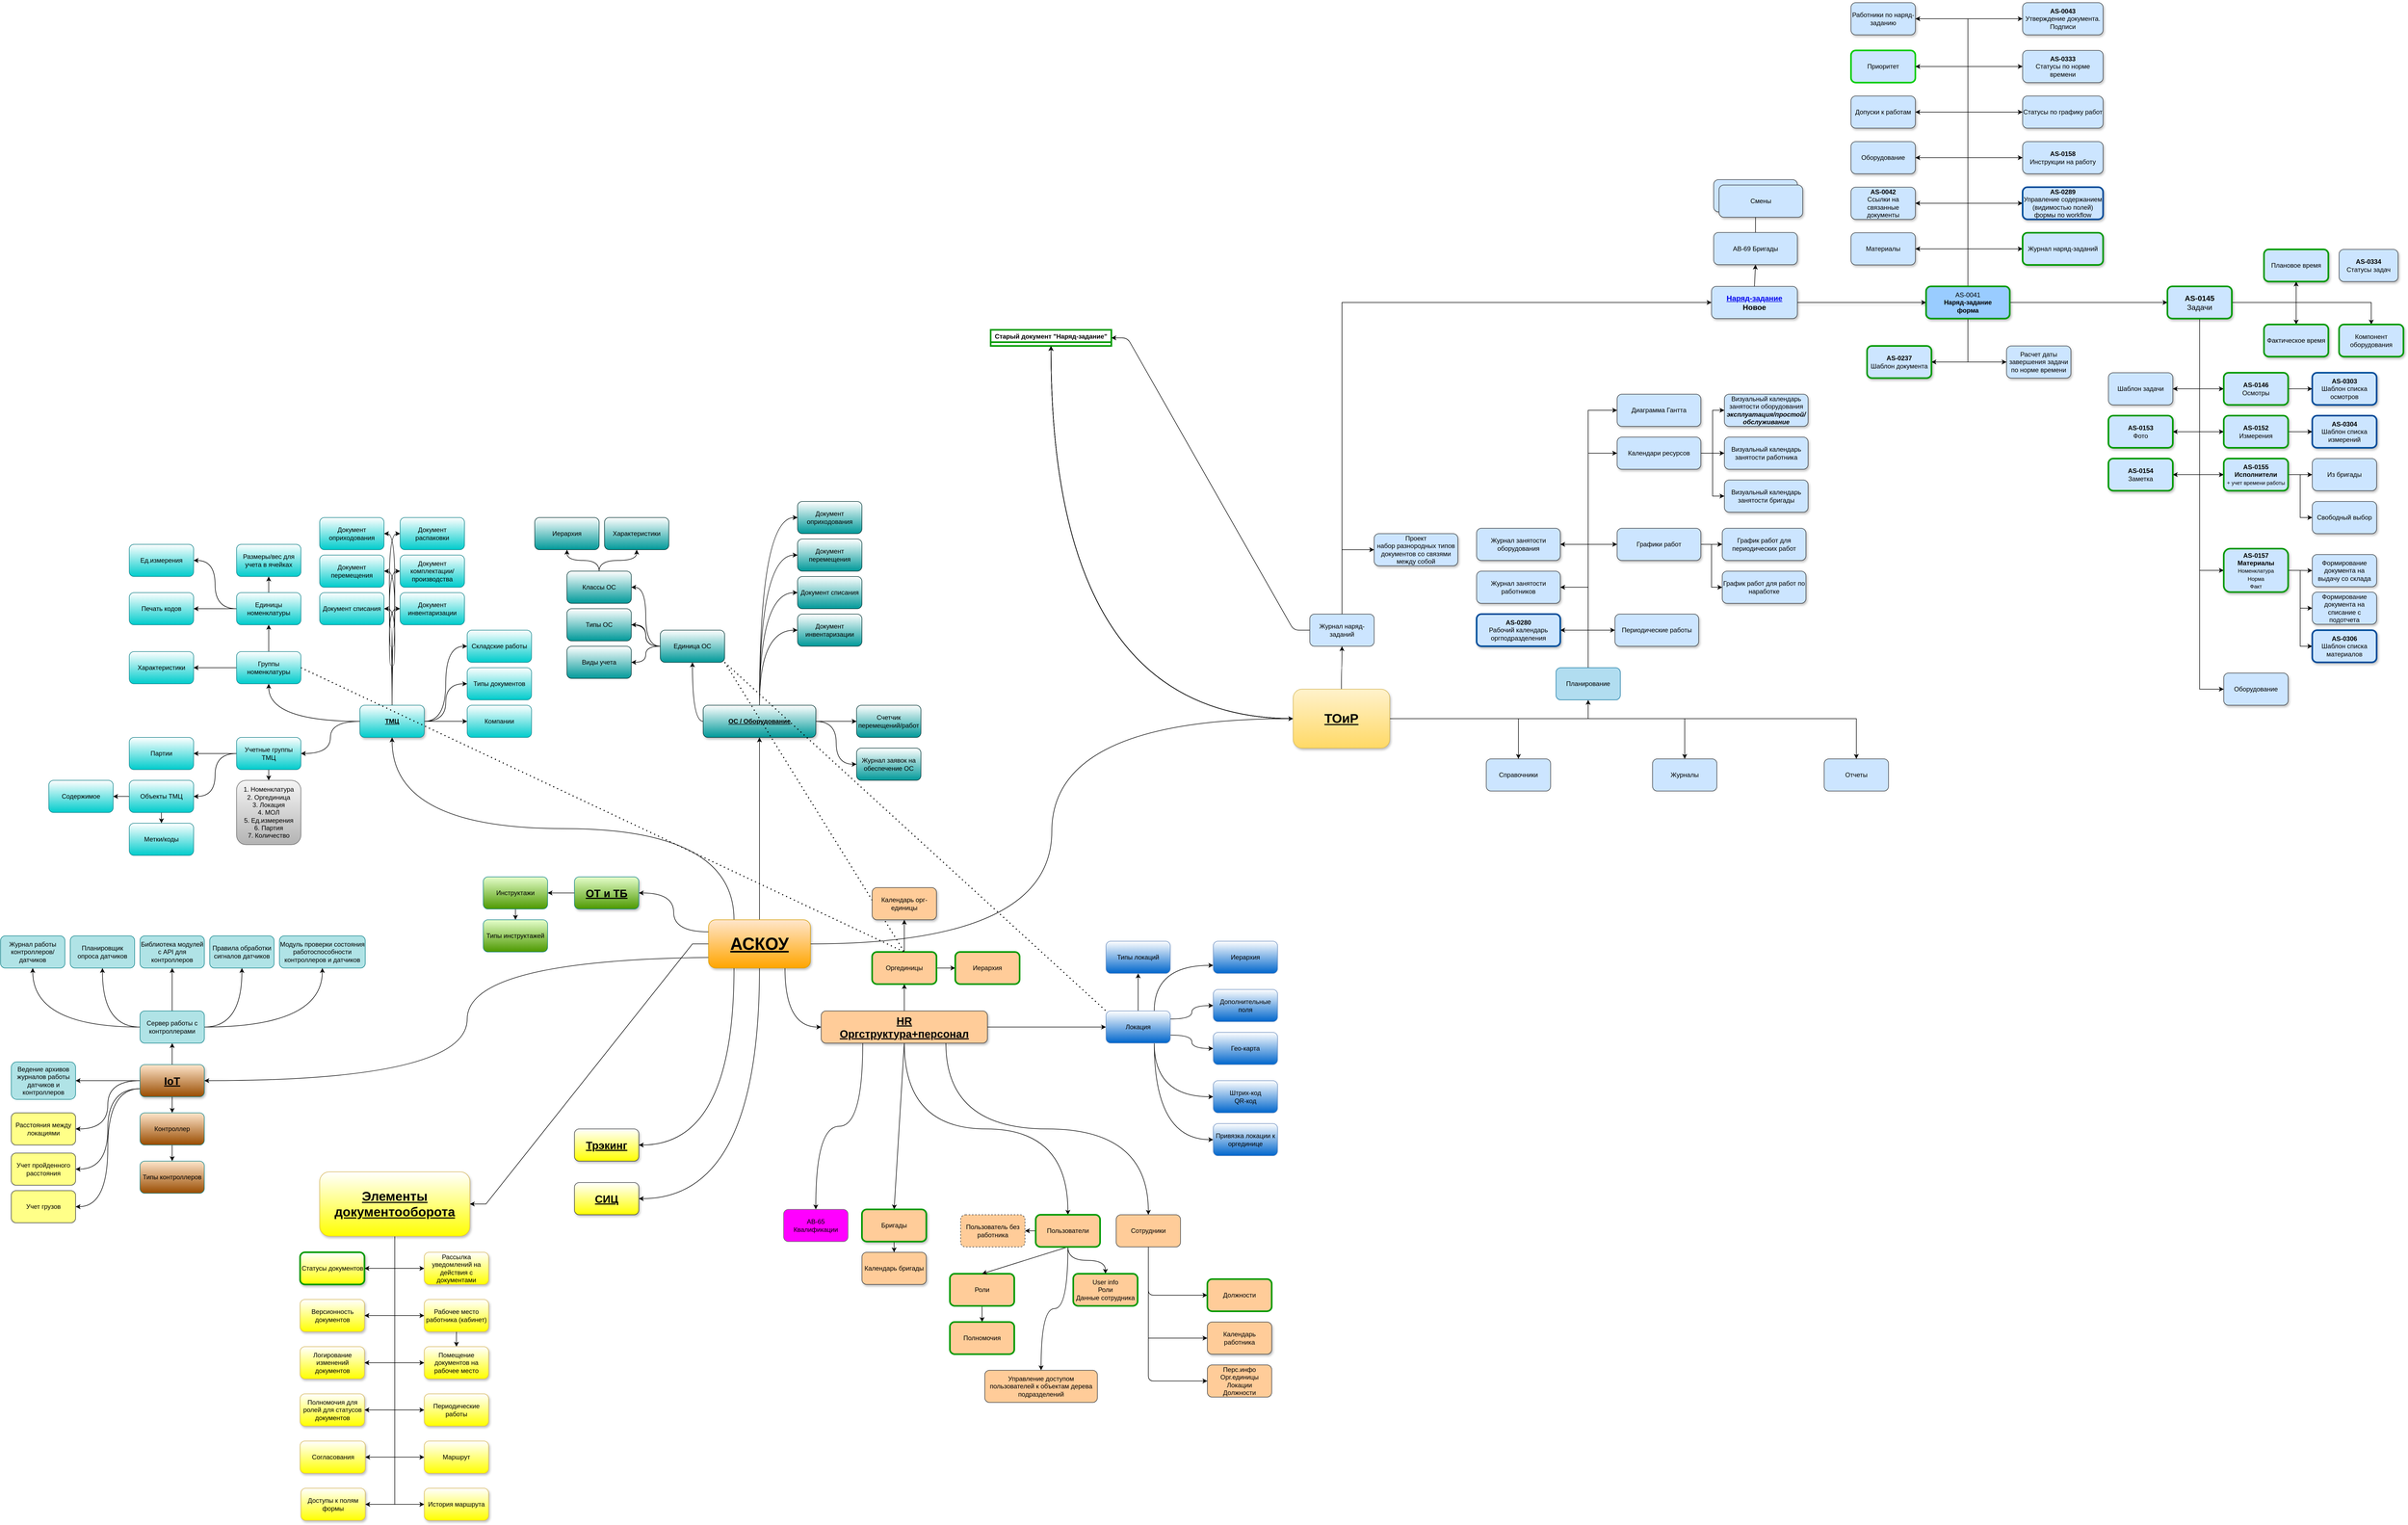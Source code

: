 <mxfile version="20.7.4" type="device" pages="3"><diagram id="nu44lOmmYdovMivt4aMq" name="Функции"><mxGraphModel dx="2836" dy="3028" grid="1" gridSize="10" guides="1" tooltips="1" connect="1" arrows="1" fold="1" page="1" pageScale="1" pageWidth="827" pageHeight="1169" math="0" shadow="0"><root><mxCell id="0"/><mxCell id="1" parent="0"/><mxCell id="1585sADhkds7L9PGY0fH-1" value="" style="edgeStyle=orthogonalEdgeStyle;curved=1;rounded=1;sketch=0;orthogonalLoop=1;jettySize=auto;html=1;entryX=0;entryY=0.5;entryDx=0;entryDy=0;" parent="1" source="1585sADhkds7L9PGY0fH-9" target="1585sADhkds7L9PGY0fH-20" edge="1"><mxGeometry relative="1" as="geometry"/></mxCell><mxCell id="1585sADhkds7L9PGY0fH-2" value="" style="edgeStyle=orthogonalEdgeStyle;curved=1;rounded=1;sketch=0;orthogonalLoop=1;jettySize=auto;html=1;" parent="1" source="1585sADhkds7L9PGY0fH-9" target="1585sADhkds7L9PGY0fH-31" edge="1"><mxGeometry relative="1" as="geometry"/></mxCell><mxCell id="1585sADhkds7L9PGY0fH-3" value="" style="edgeStyle=orthogonalEdgeStyle;curved=1;rounded=1;sketch=0;orthogonalLoop=1;jettySize=auto;html=1;exitX=0;exitY=0.25;exitDx=0;exitDy=0;entryX=1;entryY=0.5;entryDx=0;entryDy=0;" parent="1" source="1585sADhkds7L9PGY0fH-9" target="1585sADhkds7L9PGY0fH-33" edge="1"><mxGeometry relative="1" as="geometry"><mxPoint x="150" y="310" as="targetPoint"/></mxGeometry></mxCell><mxCell id="1585sADhkds7L9PGY0fH-4" value="" style="edgeStyle=orthogonalEdgeStyle;curved=1;rounded=1;sketch=0;orthogonalLoop=1;jettySize=auto;html=1;exitX=0.75;exitY=1;exitDx=0;exitDy=0;entryX=0;entryY=0.5;entryDx=0;entryDy=0;" parent="1" source="1585sADhkds7L9PGY0fH-9" target="1585sADhkds7L9PGY0fH-41" edge="1"><mxGeometry relative="1" as="geometry"/></mxCell><mxCell id="1585sADhkds7L9PGY0fH-5" value="" style="edgeStyle=orthogonalEdgeStyle;curved=1;rounded=1;sketch=0;orthogonalLoop=1;jettySize=auto;html=1;exitX=0.25;exitY=1;exitDx=0;exitDy=0;entryX=1;entryY=0.5;entryDx=0;entryDy=0;" parent="1" source="1585sADhkds7L9PGY0fH-9" target="1585sADhkds7L9PGY0fH-42" edge="1"><mxGeometry relative="1" as="geometry"/></mxCell><mxCell id="1585sADhkds7L9PGY0fH-6" value="" style="edgeStyle=orthogonalEdgeStyle;curved=1;rounded=1;sketch=0;orthogonalLoop=1;jettySize=auto;html=1;entryX=1;entryY=0.5;entryDx=0;entryDy=0;" parent="1" target="1585sADhkds7L9PGY0fH-46" edge="1"><mxGeometry relative="1" as="geometry"><mxPoint x="340" y="420" as="sourcePoint"/></mxGeometry></mxCell><mxCell id="1585sADhkds7L9PGY0fH-7" value="" style="edgeStyle=orthogonalEdgeStyle;curved=1;rounded=1;sketch=0;orthogonalLoop=1;jettySize=auto;html=1;startArrow=none;startFill=0;exitX=0.25;exitY=0;exitDx=0;exitDy=0;" parent="1" source="1585sADhkds7L9PGY0fH-9" target="1585sADhkds7L9PGY0fH-91" edge="1"><mxGeometry relative="1" as="geometry"/></mxCell><mxCell id="1585sADhkds7L9PGY0fH-8" value="" style="edgeStyle=orthogonalEdgeStyle;curved=1;rounded=1;sketch=0;orthogonalLoop=1;jettySize=auto;html=1;startArrow=none;startFill=0;exitX=0.5;exitY=1;exitDx=0;exitDy=0;entryX=1;entryY=0.5;entryDx=0;entryDy=0;" parent="1" source="1585sADhkds7L9PGY0fH-9" target="1585sADhkds7L9PGY0fH-141" edge="1"><mxGeometry relative="1" as="geometry"/></mxCell><mxCell id="6ZCKuQrWmOZW_DHMc_V3-8" value="" style="edgeStyle=entityRelationEdgeStyle;rounded=0;orthogonalLoop=1;jettySize=auto;html=1;fontSize=12;" parent="1" source="1585sADhkds7L9PGY0fH-9" target="6ZCKuQrWmOZW_DHMc_V3-7" edge="1"><mxGeometry relative="1" as="geometry"/></mxCell><mxCell id="1585sADhkds7L9PGY0fH-9" value="АСКОУ" style="rounded=1;whiteSpace=wrap;html=1;sketch=0;labelBackgroundColor=none;fillColor=#FFE6CC;gradientColor=#ffa500;strokeColor=#d79b00;fontSize=32;fontStyle=5;shadow=1;glass=0;" parent="1" vertex="1"><mxGeometry x="300" y="350" width="190" height="90" as="geometry"/></mxCell><mxCell id="1585sADhkds7L9PGY0fH-10" value="" style="edgeStyle=orthogonalEdgeStyle;curved=1;rounded=1;sketch=0;orthogonalLoop=1;jettySize=auto;html=1;startArrow=none;startFill=0;" parent="1" source="1585sADhkds7L9PGY0fH-20" target="1585sADhkds7L9PGY0fH-146" edge="1"><mxGeometry relative="1" as="geometry"/></mxCell><mxCell id="1585sADhkds7L9PGY0fH-11" value="" style="edgeStyle=orthogonalEdgeStyle;curved=1;rounded=1;sketch=0;orthogonalLoop=1;jettySize=auto;html=1;startArrow=none;startFill=0;" parent="1" source="1585sADhkds7L9PGY0fH-20" target="1585sADhkds7L9PGY0fH-158" edge="1"><mxGeometry relative="1" as="geometry"/></mxCell><mxCell id="1585sADhkds7L9PGY0fH-15" value="" style="edgeStyle=orthogonalEdgeStyle;curved=1;rounded=1;sketch=0;orthogonalLoop=1;jettySize=auto;html=1;startArrow=none;startFill=0;" parent="1" source="1585sADhkds7L9PGY0fH-20" target="1585sADhkds7L9PGY0fH-163" edge="1"><mxGeometry relative="1" as="geometry"/></mxCell><mxCell id="1585sADhkds7L9PGY0fH-16" value="" style="edgeStyle=orthogonalEdgeStyle;curved=1;rounded=1;sketch=0;orthogonalLoop=1;jettySize=auto;html=1;startArrow=none;startFill=0;" parent="1" source="1585sADhkds7L9PGY0fH-20" target="1585sADhkds7L9PGY0fH-164" edge="1"><mxGeometry relative="1" as="geometry"/></mxCell><mxCell id="1585sADhkds7L9PGY0fH-18" value="" style="edgeStyle=orthogonalEdgeStyle;curved=1;rounded=1;sketch=0;orthogonalLoop=1;jettySize=auto;html=1;startArrow=none;startFill=0;" parent="1" source="1585sADhkds7L9PGY0fH-20" target="1585sADhkds7L9PGY0fH-166" edge="1"><mxGeometry relative="1" as="geometry"/></mxCell><mxCell id="1585sADhkds7L9PGY0fH-19" value="" style="edgeStyle=orthogonalEdgeStyle;curved=1;rounded=1;sketch=0;orthogonalLoop=1;jettySize=auto;html=1;startArrow=none;startFill=0;" parent="1" source="1585sADhkds7L9PGY0fH-20" target="1585sADhkds7L9PGY0fH-167" edge="1"><mxGeometry relative="1" as="geometry"/></mxCell><mxCell id="WHtZ-1rXBjF4wcUS5p1F-21" style="edgeStyle=orthogonalEdgeStyle;rounded=0;orthogonalLoop=1;jettySize=auto;html=1;exitX=1;exitY=0.5;exitDx=0;exitDy=0;entryX=0.5;entryY=1;entryDx=0;entryDy=0;fontSize=14;" parent="1" source="1585sADhkds7L9PGY0fH-20" target="WHtZ-1rXBjF4wcUS5p1F-20" edge="1"><mxGeometry relative="1" as="geometry"/></mxCell><mxCell id="Y-QAl0yxxYMM76mp9Apu-59" style="edgeStyle=orthogonalEdgeStyle;rounded=0;orthogonalLoop=1;jettySize=auto;html=1;exitX=1;exitY=0.5;exitDx=0;exitDy=0;fontSize=12;elbow=vertical;" parent="1" source="1585sADhkds7L9PGY0fH-20" target="Y-QAl0yxxYMM76mp9Apu-56" edge="1"><mxGeometry relative="1" as="geometry"/></mxCell><mxCell id="Y-QAl0yxxYMM76mp9Apu-60" style="edgeStyle=orthogonalEdgeStyle;rounded=0;orthogonalLoop=1;jettySize=auto;html=1;exitX=1;exitY=0.5;exitDx=0;exitDy=0;fontSize=12;elbow=vertical;" parent="1" source="1585sADhkds7L9PGY0fH-20" target="Y-QAl0yxxYMM76mp9Apu-57" edge="1"><mxGeometry relative="1" as="geometry"/></mxCell><mxCell id="Y-QAl0yxxYMM76mp9Apu-61" style="edgeStyle=orthogonalEdgeStyle;rounded=0;orthogonalLoop=1;jettySize=auto;html=1;exitX=1;exitY=0.5;exitDx=0;exitDy=0;fontSize=12;elbow=vertical;" parent="1" source="1585sADhkds7L9PGY0fH-20" target="Y-QAl0yxxYMM76mp9Apu-58" edge="1"><mxGeometry relative="1" as="geometry"/></mxCell><mxCell id="1585sADhkds7L9PGY0fH-20" value="ТОиР" style="whiteSpace=wrap;html=1;rounded=1;sketch=0;fillColor=#fff2cc;strokeColor=#d6b656;gradientColor=#ffd966;fontSize=24;fontStyle=5;shadow=1;" parent="1" vertex="1"><mxGeometry x="1390" y="-80" width="180" height="110" as="geometry"/></mxCell><mxCell id="1585sADhkds7L9PGY0fH-21" value="" style="edgeStyle=orthogonalEdgeStyle;curved=1;rounded=1;sketch=0;orthogonalLoop=1;jettySize=auto;html=1;startArrow=none;startFill=0;entryX=1;entryY=0.5;entryDx=0;entryDy=0;exitX=0;exitY=0.5;exitDx=0;exitDy=0;" parent="1" source="1585sADhkds7L9PGY0fH-113" target="1585sADhkds7L9PGY0fH-79" edge="1"><mxGeometry relative="1" as="geometry"><mxPoint x="260" y="-160" as="sourcePoint"/></mxGeometry></mxCell><mxCell id="1585sADhkds7L9PGY0fH-22" value="" style="edgeStyle=orthogonalEdgeStyle;curved=1;rounded=1;sketch=0;orthogonalLoop=1;jettySize=auto;html=1;startArrow=none;startFill=0;entryX=1;entryY=0.5;entryDx=0;entryDy=0;exitX=0;exitY=0.5;exitDx=0;exitDy=0;" parent="1" source="1585sADhkds7L9PGY0fH-113" target="1585sADhkds7L9PGY0fH-97" edge="1"><mxGeometry relative="1" as="geometry"><mxPoint x="260" y="-160.0" as="sourcePoint"/></mxGeometry></mxCell><mxCell id="1585sADhkds7L9PGY0fH-23" value="" style="edgeStyle=orthogonalEdgeStyle;curved=1;rounded=1;sketch=0;orthogonalLoop=1;jettySize=auto;html=1;startArrow=none;startFill=0;entryX=1;entryY=0.5;entryDx=0;entryDy=0;exitX=0;exitY=0.5;exitDx=0;exitDy=0;" parent="1" source="1585sADhkds7L9PGY0fH-113" target="1585sADhkds7L9PGY0fH-94" edge="1"><mxGeometry relative="1" as="geometry"><mxPoint x="260" y="-160.0" as="sourcePoint"/></mxGeometry></mxCell><mxCell id="1585sADhkds7L9PGY0fH-24" value="" style="edgeStyle=orthogonalEdgeStyle;curved=1;rounded=1;sketch=0;orthogonalLoop=1;jettySize=auto;html=1;startArrow=none;startFill=0;" parent="1" source="1585sADhkds7L9PGY0fH-31" target="1585sADhkds7L9PGY0fH-95" edge="1"><mxGeometry relative="1" as="geometry"/></mxCell><mxCell id="1585sADhkds7L9PGY0fH-25" value="" style="edgeStyle=orthogonalEdgeStyle;curved=1;rounded=1;sketch=0;orthogonalLoop=1;jettySize=auto;html=1;startArrow=none;startFill=0;entryX=0;entryY=0.5;entryDx=0;entryDy=0;" parent="1" source="1585sADhkds7L9PGY0fH-31" target="1585sADhkds7L9PGY0fH-96" edge="1"><mxGeometry relative="1" as="geometry"/></mxCell><mxCell id="1585sADhkds7L9PGY0fH-26" value="" style="edgeStyle=orthogonalEdgeStyle;curved=1;rounded=1;sketch=0;orthogonalLoop=1;jettySize=auto;html=1;startArrow=none;startFill=0;entryX=0;entryY=0.5;entryDx=0;entryDy=0;exitX=0.5;exitY=0;exitDx=0;exitDy=0;" parent="1" source="1585sADhkds7L9PGY0fH-31" target="1585sADhkds7L9PGY0fH-99" edge="1"><mxGeometry relative="1" as="geometry"/></mxCell><mxCell id="1585sADhkds7L9PGY0fH-27" value="" style="edgeStyle=orthogonalEdgeStyle;curved=1;rounded=1;sketch=0;orthogonalLoop=1;jettySize=auto;html=1;startArrow=none;startFill=0;entryX=0;entryY=0.5;entryDx=0;entryDy=0;exitX=0.5;exitY=0;exitDx=0;exitDy=0;" parent="1" source="1585sADhkds7L9PGY0fH-31" target="1585sADhkds7L9PGY0fH-100" edge="1"><mxGeometry relative="1" as="geometry"/></mxCell><mxCell id="1585sADhkds7L9PGY0fH-28" value="" style="edgeStyle=orthogonalEdgeStyle;curved=1;rounded=1;sketch=0;orthogonalLoop=1;jettySize=auto;html=1;startArrow=none;startFill=0;exitX=0.5;exitY=0;exitDx=0;exitDy=0;entryX=0;entryY=0.5;entryDx=0;entryDy=0;" parent="1" source="1585sADhkds7L9PGY0fH-31" target="1585sADhkds7L9PGY0fH-101" edge="1"><mxGeometry relative="1" as="geometry"/></mxCell><mxCell id="1585sADhkds7L9PGY0fH-29" value="" style="edgeStyle=orthogonalEdgeStyle;curved=1;rounded=1;sketch=0;orthogonalLoop=1;jettySize=auto;html=1;startArrow=none;startFill=0;entryX=0;entryY=0.5;entryDx=0;entryDy=0;exitX=0.5;exitY=0;exitDx=0;exitDy=0;" parent="1" source="1585sADhkds7L9PGY0fH-31" target="1585sADhkds7L9PGY0fH-102" edge="1"><mxGeometry relative="1" as="geometry"/></mxCell><mxCell id="1585sADhkds7L9PGY0fH-30" value="" style="edgeStyle=orthogonalEdgeStyle;curved=1;rounded=1;sketch=0;orthogonalLoop=1;jettySize=auto;html=1;startArrow=none;startFill=0;exitX=0;exitY=0.5;exitDx=0;exitDy=0;" parent="1" source="1585sADhkds7L9PGY0fH-31" target="1585sADhkds7L9PGY0fH-113" edge="1"><mxGeometry relative="1" as="geometry"/></mxCell><mxCell id="1585sADhkds7L9PGY0fH-31" value="ОС / Оборудование" style="whiteSpace=wrap;html=1;rounded=1;sketch=0;fillColor=#FFFFFF;strokeColor=#003333;gradientColor=#009999;fontStyle=5;fontSize=12;shadow=1;" parent="1" vertex="1"><mxGeometry x="290" y="-50" width="210" height="60" as="geometry"/></mxCell><mxCell id="1585sADhkds7L9PGY0fH-32" value="" style="edgeStyle=orthogonalEdgeStyle;curved=1;rounded=1;sketch=0;orthogonalLoop=1;jettySize=auto;html=1;startArrow=none;startFill=0;" parent="1" source="1585sADhkds7L9PGY0fH-33" target="1585sADhkds7L9PGY0fH-143" edge="1"><mxGeometry relative="1" as="geometry"/></mxCell><mxCell id="1585sADhkds7L9PGY0fH-33" value="ОТ и ТБ" style="whiteSpace=wrap;html=1;rounded=1;sketch=0;fillColor=#E6FFCC;strokeColor=#0e8088;gradientColor=#4D9900;fontStyle=5;fontSize=20;shadow=1;" parent="1" vertex="1"><mxGeometry x="50" y="270" width="120" height="60" as="geometry"/></mxCell><mxCell id="1585sADhkds7L9PGY0fH-35" value="" style="edgeStyle=orthogonalEdgeStyle;rounded=1;sketch=0;orthogonalLoop=1;jettySize=auto;html=1;exitX=0.5;exitY=1;exitDx=0;exitDy=0;entryX=0;entryY=0.5;entryDx=0;entryDy=0;" parent="1" source="1585sADhkds7L9PGY0fH-51" target="1585sADhkds7L9PGY0fH-50" edge="1"><mxGeometry relative="1" as="geometry"/></mxCell><mxCell id="1585sADhkds7L9PGY0fH-36" value="" style="edgeStyle=orthogonalEdgeStyle;curved=1;rounded=1;sketch=0;orthogonalLoop=1;jettySize=auto;html=1;exitX=0.75;exitY=1;exitDx=0;exitDy=0;" parent="1" source="1585sADhkds7L9PGY0fH-41" target="1585sADhkds7L9PGY0fH-51" edge="1"><mxGeometry relative="1" as="geometry"/></mxCell><mxCell id="1585sADhkds7L9PGY0fH-37" value="" style="edgeStyle=orthogonalEdgeStyle;curved=1;rounded=1;sketch=0;orthogonalLoop=1;jettySize=auto;html=1;entryX=0.5;entryY=1;entryDx=0;entryDy=0;exitX=0.5;exitY=0;exitDx=0;exitDy=0;" parent="1" source="1585sADhkds7L9PGY0fH-41" target="1585sADhkds7L9PGY0fH-53" edge="1"><mxGeometry relative="1" as="geometry"/></mxCell><mxCell id="1585sADhkds7L9PGY0fH-38" value="" style="edgeStyle=orthogonalEdgeStyle;curved=1;rounded=1;sketch=0;orthogonalLoop=1;jettySize=auto;html=1;" parent="1" source="1585sADhkds7L9PGY0fH-41" target="1585sADhkds7L9PGY0fH-60" edge="1"><mxGeometry relative="1" as="geometry"/></mxCell><mxCell id="1585sADhkds7L9PGY0fH-39" value="" style="edgeStyle=orthogonalEdgeStyle;curved=1;rounded=1;sketch=0;orthogonalLoop=1;jettySize=auto;html=1;exitX=0.5;exitY=1;exitDx=0;exitDy=0;" parent="1" source="1585sADhkds7L9PGY0fH-72" target="1585sADhkds7L9PGY0fH-67" edge="1"><mxGeometry relative="1" as="geometry"/></mxCell><mxCell id="1585sADhkds7L9PGY0fH-40" value="" style="edgeStyle=orthogonalEdgeStyle;curved=1;rounded=1;sketch=0;orthogonalLoop=1;jettySize=auto;html=1;exitX=0.5;exitY=1;exitDx=0;exitDy=0;" parent="1" source="1585sADhkds7L9PGY0fH-41" target="1585sADhkds7L9PGY0fH-72" edge="1"><mxGeometry relative="1" as="geometry"/></mxCell><mxCell id="6ZCKuQrWmOZW_DHMc_V3-26" style="edgeStyle=orthogonalEdgeStyle;curved=1;rounded=0;orthogonalLoop=1;jettySize=auto;html=1;exitX=0.25;exitY=1;exitDx=0;exitDy=0;entryX=0.5;entryY=0;entryDx=0;entryDy=0;fontSize=12;" parent="1" source="1585sADhkds7L9PGY0fH-41" target="6ZCKuQrWmOZW_DHMc_V3-25" edge="1"><mxGeometry relative="1" as="geometry"><mxPoint x="440" y="930" as="targetPoint"/></mxGeometry></mxCell><mxCell id="WHtZ-1rXBjF4wcUS5p1F-59" style="rounded=0;orthogonalLoop=1;jettySize=auto;html=1;exitX=0.5;exitY=1;exitDx=0;exitDy=0;entryX=0.5;entryY=0;entryDx=0;entryDy=0;fontSize=14;" parent="1" source="1585sADhkds7L9PGY0fH-41" target="WHtZ-1rXBjF4wcUS5p1F-58" edge="1"><mxGeometry relative="1" as="geometry"/></mxCell><mxCell id="1585sADhkds7L9PGY0fH-41" value="HR&lt;br style=&quot;font-size: 20px;&quot;&gt;Оргструктура+персонал" style="whiteSpace=wrap;html=1;rounded=1;sketch=0;fillColor=#ffcc99;strokeColor=#36393d;fontSize=20;fontStyle=5;shadow=1;" parent="1" vertex="1"><mxGeometry x="510" y="520" width="310" height="60" as="geometry"/></mxCell><mxCell id="1585sADhkds7L9PGY0fH-42" value="Трэкинг" style="whiteSpace=wrap;html=1;rounded=1;sketch=0;fillColor=#FFFFFF;strokeColor=#36393d;gradientColor=#FFFF00;fontSize=20;fontStyle=5;shadow=1;" parent="1" vertex="1"><mxGeometry x="50" y="740" width="120" height="60" as="geometry"/></mxCell><mxCell id="1585sADhkds7L9PGY0fH-43" value="" style="edgeStyle=orthogonalEdgeStyle;curved=1;rounded=1;sketch=0;orthogonalLoop=1;jettySize=auto;html=1;startArrow=none;startFill=0;exitX=0.5;exitY=1;exitDx=0;exitDy=0;" parent="1" source="1585sADhkds7L9PGY0fH-139" target="1585sADhkds7L9PGY0fH-138" edge="1"><mxGeometry relative="1" as="geometry"/></mxCell><mxCell id="1585sADhkds7L9PGY0fH-44" value="" style="edgeStyle=orthogonalEdgeStyle;curved=1;rounded=1;sketch=0;orthogonalLoop=1;jettySize=auto;html=1;startArrow=none;startFill=0;" parent="1" source="1585sADhkds7L9PGY0fH-46" target="1585sADhkds7L9PGY0fH-139" edge="1"><mxGeometry relative="1" as="geometry"/></mxCell><mxCell id="1585sADhkds7L9PGY0fH-45" value="" style="edgeStyle=orthogonalEdgeStyle;curved=1;rounded=1;sketch=0;orthogonalLoop=1;jettySize=auto;html=1;startArrow=none;startFill=0;entryX=1;entryY=0.5;entryDx=0;entryDy=0;" parent="1" source="1585sADhkds7L9PGY0fH-46" target="1585sADhkds7L9PGY0fH-140" edge="1"><mxGeometry relative="1" as="geometry"/></mxCell><mxCell id="myCQ_AE_SCM9vGws5eOE-2" value="" style="edgeStyle=orthogonalEdgeStyle;rounded=0;orthogonalLoop=1;jettySize=auto;html=1;curved=1;" parent="1" source="1585sADhkds7L9PGY0fH-46" target="myCQ_AE_SCM9vGws5eOE-1" edge="1"><mxGeometry relative="1" as="geometry"/></mxCell><mxCell id="myCQ_AE_SCM9vGws5eOE-6" value="" style="edgeStyle=orthogonalEdgeStyle;curved=1;rounded=0;orthogonalLoop=1;jettySize=auto;html=1;exitX=0;exitY=0.75;exitDx=0;exitDy=0;entryX=1;entryY=0.5;entryDx=0;entryDy=0;" parent="1" source="1585sADhkds7L9PGY0fH-46" target="myCQ_AE_SCM9vGws5eOE-5" edge="1"><mxGeometry relative="1" as="geometry"/></mxCell><mxCell id="myCQ_AE_SCM9vGws5eOE-8" style="edgeStyle=orthogonalEdgeStyle;curved=1;rounded=0;orthogonalLoop=1;jettySize=auto;html=1;exitX=0;exitY=0.75;exitDx=0;exitDy=0;entryX=1;entryY=0.5;entryDx=0;entryDy=0;" parent="1" source="1585sADhkds7L9PGY0fH-46" target="myCQ_AE_SCM9vGws5eOE-7" edge="1"><mxGeometry relative="1" as="geometry"/></mxCell><mxCell id="myCQ_AE_SCM9vGws5eOE-10" value="" style="edgeStyle=orthogonalEdgeStyle;curved=1;rounded=0;orthogonalLoop=1;jettySize=auto;html=1;" parent="1" source="1585sADhkds7L9PGY0fH-46" target="myCQ_AE_SCM9vGws5eOE-9" edge="1"><mxGeometry relative="1" as="geometry"/></mxCell><mxCell id="1585sADhkds7L9PGY0fH-46" value="IoT" style="whiteSpace=wrap;html=1;rounded=1;sketch=0;fillColor=#FFE6CC;strokeColor=#0e8088;gradientColor=#994C00;fontSize=20;fontStyle=5;shadow=1;" parent="1" vertex="1"><mxGeometry x="-760" y="620" width="120" height="60" as="geometry"/></mxCell><mxCell id="1585sADhkds7L9PGY0fH-47" value="" style="edgeStyle=orthogonalEdgeStyle;curved=1;rounded=1;sketch=0;orthogonalLoop=1;jettySize=auto;html=1;" parent="1" source="1585sADhkds7L9PGY0fH-48" target="1585sADhkds7L9PGY0fH-49" edge="1"><mxGeometry relative="1" as="geometry"/></mxCell><mxCell id="1585sADhkds7L9PGY0fH-48" value="Роли" style="whiteSpace=wrap;html=1;rounded=1;sketch=0;fillColor=#ffcc99;strokeColor=#009900;strokeWidth=3;" parent="1" vertex="1"><mxGeometry x="750" y="1010" width="120" height="60" as="geometry"/></mxCell><mxCell id="1585sADhkds7L9PGY0fH-49" value="Полномочия" style="whiteSpace=wrap;html=1;rounded=1;sketch=0;fillColor=#ffcc99;strokeColor=#009900;strokeWidth=3;" parent="1" vertex="1"><mxGeometry x="750" y="1100" width="120" height="60" as="geometry"/></mxCell><mxCell id="1585sADhkds7L9PGY0fH-50" value="Должности" style="whiteSpace=wrap;html=1;rounded=1;sketch=0;fillColor=#ffcc99;strokeColor=#009900;strokeWidth=3;" parent="1" vertex="1"><mxGeometry x="1230" y="1020" width="120" height="60" as="geometry"/></mxCell><mxCell id="WHtZ-1rXBjF4wcUS5p1F-54" style="edgeStyle=orthogonalEdgeStyle;rounded=0;orthogonalLoop=1;jettySize=auto;html=1;exitX=0.5;exitY=1;exitDx=0;exitDy=0;entryX=0;entryY=0.5;entryDx=0;entryDy=0;fontSize=14;" parent="1" source="1585sADhkds7L9PGY0fH-51" target="WHtZ-1rXBjF4wcUS5p1F-52" edge="1"><mxGeometry relative="1" as="geometry"/></mxCell><mxCell id="1585sADhkds7L9PGY0fH-51" value="Сотрудники" style="whiteSpace=wrap;html=1;rounded=1;sketch=0;fillColor=#ffcc99;strokeColor=#36393d;" parent="1" vertex="1"><mxGeometry x="1060" y="900" width="120" height="60" as="geometry"/></mxCell><mxCell id="1585sADhkds7L9PGY0fH-52" value="" style="edgeStyle=orthogonalEdgeStyle;curved=1;rounded=1;sketch=0;orthogonalLoop=1;jettySize=auto;html=1;entryX=0;entryY=0.5;entryDx=0;entryDy=0;" parent="1" source="1585sADhkds7L9PGY0fH-53" target="1585sADhkds7L9PGY0fH-61" edge="1"><mxGeometry relative="1" as="geometry"/></mxCell><mxCell id="WHtZ-1rXBjF4wcUS5p1F-56" style="edgeStyle=orthogonalEdgeStyle;curved=1;rounded=0;orthogonalLoop=1;jettySize=auto;html=1;exitX=0.5;exitY=0;exitDx=0;exitDy=0;entryX=0.5;entryY=1;entryDx=0;entryDy=0;fontSize=14;" parent="1" source="1585sADhkds7L9PGY0fH-53" target="WHtZ-1rXBjF4wcUS5p1F-55" edge="1"><mxGeometry relative="1" as="geometry"/></mxCell><mxCell id="1585sADhkds7L9PGY0fH-53" value="Оргединицы" style="whiteSpace=wrap;html=1;rounded=1;sketch=0;fillColor=#ffcc99;strokeColor=#009900;strokeWidth=3;" parent="1" vertex="1"><mxGeometry x="605" y="410" width="120" height="60" as="geometry"/></mxCell><mxCell id="1585sADhkds7L9PGY0fH-54" value="" style="edgeStyle=orthogonalEdgeStyle;curved=1;rounded=1;sketch=0;orthogonalLoop=1;jettySize=auto;html=1;entryX=0;entryY=0.75;entryDx=0;entryDy=0;exitX=0.75;exitY=0;exitDx=0;exitDy=0;" parent="1" source="1585sADhkds7L9PGY0fH-60" target="1585sADhkds7L9PGY0fH-62" edge="1"><mxGeometry relative="1" as="geometry"/></mxCell><mxCell id="1585sADhkds7L9PGY0fH-55" value="" style="edgeStyle=orthogonalEdgeStyle;curved=1;rounded=1;sketch=0;orthogonalLoop=1;jettySize=auto;html=1;entryX=0;entryY=0.5;entryDx=0;entryDy=0;exitX=1;exitY=0.25;exitDx=0;exitDy=0;" parent="1" source="1585sADhkds7L9PGY0fH-60" target="1585sADhkds7L9PGY0fH-63" edge="1"><mxGeometry relative="1" as="geometry"/></mxCell><mxCell id="1585sADhkds7L9PGY0fH-56" value="" style="edgeStyle=orthogonalEdgeStyle;curved=1;rounded=1;sketch=0;orthogonalLoop=1;jettySize=auto;html=1;entryX=0;entryY=0.5;entryDx=0;entryDy=0;exitX=1;exitY=0.75;exitDx=0;exitDy=0;" parent="1" source="1585sADhkds7L9PGY0fH-60" target="1585sADhkds7L9PGY0fH-64" edge="1"><mxGeometry relative="1" as="geometry"/></mxCell><mxCell id="1585sADhkds7L9PGY0fH-57" value="" style="edgeStyle=orthogonalEdgeStyle;curved=1;rounded=1;sketch=0;orthogonalLoop=1;jettySize=auto;html=1;exitX=0.75;exitY=1;exitDx=0;exitDy=0;entryX=0;entryY=0.5;entryDx=0;entryDy=0;" parent="1" source="1585sADhkds7L9PGY0fH-60" target="1585sADhkds7L9PGY0fH-65" edge="1"><mxGeometry relative="1" as="geometry"/></mxCell><mxCell id="1585sADhkds7L9PGY0fH-58" value="" style="edgeStyle=orthogonalEdgeStyle;curved=1;rounded=1;sketch=0;orthogonalLoop=1;jettySize=auto;html=1;entryX=0;entryY=0.5;entryDx=0;entryDy=0;exitX=0.75;exitY=1;exitDx=0;exitDy=0;" parent="1" source="1585sADhkds7L9PGY0fH-60" target="1585sADhkds7L9PGY0fH-66" edge="1"><mxGeometry relative="1" as="geometry"/></mxCell><mxCell id="1585sADhkds7L9PGY0fH-59" value="" style="edgeStyle=orthogonalEdgeStyle;curved=1;rounded=1;sketch=0;orthogonalLoop=1;jettySize=auto;html=1;" parent="1" source="1585sADhkds7L9PGY0fH-60" target="1585sADhkds7L9PGY0fH-68" edge="1"><mxGeometry relative="1" as="geometry"/></mxCell><mxCell id="1585sADhkds7L9PGY0fH-60" value="Локация" style="whiteSpace=wrap;html=1;rounded=1;sketch=0;fillColor=#FFFFFF;strokeColor=#6c8ebf;gradientColor=#0066CC;" parent="1" vertex="1"><mxGeometry x="1041" y="520" width="120" height="60" as="geometry"/></mxCell><mxCell id="1585sADhkds7L9PGY0fH-61" value="Иерархия" style="whiteSpace=wrap;html=1;rounded=1;sketch=0;fillColor=#ffcc99;strokeColor=#009900;strokeWidth=3;" parent="1" vertex="1"><mxGeometry x="760" y="410" width="120" height="60" as="geometry"/></mxCell><mxCell id="1585sADhkds7L9PGY0fH-62" value="Иерархия" style="whiteSpace=wrap;html=1;rounded=1;sketch=0;fillColor=#FFFFFF;strokeColor=#6c8ebf;gradientColor=#0066CC;" parent="1" vertex="1"><mxGeometry x="1241" y="390" width="120" height="60" as="geometry"/></mxCell><mxCell id="1585sADhkds7L9PGY0fH-63" value="Дополнительные поля" style="whiteSpace=wrap;html=1;rounded=1;sketch=0;fillColor=#FFFFFF;strokeColor=#6c8ebf;gradientColor=#0066CC;" parent="1" vertex="1"><mxGeometry x="1241" y="480" width="120" height="60" as="geometry"/></mxCell><mxCell id="1585sADhkds7L9PGY0fH-64" value="Гео-карта" style="whiteSpace=wrap;html=1;rounded=1;sketch=0;fillColor=#FFFFFF;strokeColor=#6c8ebf;gradientColor=#0066CC;" parent="1" vertex="1"><mxGeometry x="1241" y="560" width="120" height="60" as="geometry"/></mxCell><mxCell id="1585sADhkds7L9PGY0fH-65" value="Штрих-код&lt;br&gt;QR-код" style="whiteSpace=wrap;html=1;rounded=1;sketch=0;fillColor=#FFFFFF;strokeColor=#6c8ebf;gradientColor=#0066CC;" parent="1" vertex="1"><mxGeometry x="1241" y="650" width="120" height="60" as="geometry"/></mxCell><mxCell id="1585sADhkds7L9PGY0fH-66" value="Привязка локации к оргединице" style="whiteSpace=wrap;html=1;rounded=1;sketch=0;fillColor=#FFFFFF;strokeColor=#6c8ebf;gradientColor=#0066CC;" parent="1" vertex="1"><mxGeometry x="1241" y="730" width="120" height="60" as="geometry"/></mxCell><mxCell id="1585sADhkds7L9PGY0fH-67" value="Управление доступом пользователей к объектам дерева подразделений" style="whiteSpace=wrap;html=1;rounded=1;sketch=0;fillColor=#ffcc99;strokeColor=#36393d;" parent="1" vertex="1"><mxGeometry x="815" y="1190" width="210" height="60" as="geometry"/></mxCell><mxCell id="1585sADhkds7L9PGY0fH-68" value="Типы локаций" style="whiteSpace=wrap;html=1;rounded=1;sketch=0;fillColor=#FFFFFF;strokeColor=#6c8ebf;gradientColor=#0066CC;" parent="1" vertex="1"><mxGeometry x="1041" y="390" width="120" height="60" as="geometry"/></mxCell><mxCell id="1585sADhkds7L9PGY0fH-69" value="" style="edgeStyle=orthogonalEdgeStyle;rounded=1;sketch=0;orthogonalLoop=1;jettySize=auto;html=1;exitX=0.5;exitY=1;exitDx=0;exitDy=0;entryX=0;entryY=0.5;entryDx=0;entryDy=0;" parent="1" source="1585sADhkds7L9PGY0fH-51" target="1585sADhkds7L9PGY0fH-73" edge="1"><mxGeometry relative="1" as="geometry"/></mxCell><mxCell id="1585sADhkds7L9PGY0fH-70" value="" style="edgeStyle=orthogonalEdgeStyle;curved=1;rounded=1;sketch=0;orthogonalLoop=1;jettySize=auto;html=1;" parent="1" source="1585sADhkds7L9PGY0fH-72" target="1585sADhkds7L9PGY0fH-74" edge="1"><mxGeometry relative="1" as="geometry"/></mxCell><mxCell id="1585sADhkds7L9PGY0fH-71" value="" style="edgeStyle=orthogonalEdgeStyle;curved=1;rounded=1;sketch=0;orthogonalLoop=1;jettySize=auto;html=1;startArrow=none;startFill=0;" parent="1" source="1585sADhkds7L9PGY0fH-72" target="1585sADhkds7L9PGY0fH-76" edge="1"><mxGeometry relative="1" as="geometry"/></mxCell><mxCell id="WHtZ-1rXBjF4wcUS5p1F-60" style="edgeStyle=none;rounded=0;orthogonalLoop=1;jettySize=auto;html=1;exitX=0.5;exitY=1;exitDx=0;exitDy=0;entryX=0.5;entryY=0;entryDx=0;entryDy=0;fontSize=14;" parent="1" source="1585sADhkds7L9PGY0fH-72" target="1585sADhkds7L9PGY0fH-48" edge="1"><mxGeometry relative="1" as="geometry"/></mxCell><mxCell id="1585sADhkds7L9PGY0fH-72" value="Пользователи" style="whiteSpace=wrap;html=1;fillColor=#ffcc99;strokeColor=#009900;rounded=1;sketch=0;strokeWidth=3;" parent="1" vertex="1"><mxGeometry x="910" y="900" width="120" height="60" as="geometry"/></mxCell><mxCell id="1585sADhkds7L9PGY0fH-73" value="Перс.инфо&lt;br&gt;Орг.единицы&lt;br&gt;Локации&lt;br&gt;Должности" style="whiteSpace=wrap;html=1;fillColor=#ffcc99;strokeColor=#36393d;rounded=1;sketch=0;" parent="1" vertex="1"><mxGeometry x="1230" y="1180" width="120" height="60" as="geometry"/></mxCell><mxCell id="1585sADhkds7L9PGY0fH-74" value="User info&lt;br&gt;Роли&lt;br&gt;Данные сотрудника" style="whiteSpace=wrap;html=1;fillColor=#ffcc99;strokeColor=#009900;rounded=1;sketch=0;strokeWidth=3;" parent="1" vertex="1"><mxGeometry x="980" y="1010" width="120" height="60" as="geometry"/></mxCell><mxCell id="1585sADhkds7L9PGY0fH-76" value="Пользователь без работника" style="whiteSpace=wrap;html=1;fillColor=#ffcc99;strokeColor=#36393d;rounded=1;sketch=0;dashed=1;" parent="1" vertex="1"><mxGeometry x="770" y="900" width="120" height="60" as="geometry"/></mxCell><mxCell id="1585sADhkds7L9PGY0fH-77" value="" style="edgeStyle=orthogonalEdgeStyle;curved=1;rounded=1;sketch=0;orthogonalLoop=1;jettySize=auto;html=1;startArrow=none;startFill=0;" parent="1" source="1585sADhkds7L9PGY0fH-79" target="1585sADhkds7L9PGY0fH-92" edge="1"><mxGeometry relative="1" as="geometry"/></mxCell><mxCell id="1585sADhkds7L9PGY0fH-78" value="" style="edgeStyle=orthogonalEdgeStyle;curved=1;rounded=1;sketch=0;orthogonalLoop=1;jettySize=auto;html=1;startArrow=none;startFill=0;" parent="1" source="1585sADhkds7L9PGY0fH-79" target="1585sADhkds7L9PGY0fH-93" edge="1"><mxGeometry relative="1" as="geometry"/></mxCell><mxCell id="1585sADhkds7L9PGY0fH-79" value="Классы ОС" style="whiteSpace=wrap;html=1;fillColor=#FFFFFF;strokeColor=#003333;rounded=1;sketch=0;gradientColor=#009999;" parent="1" vertex="1"><mxGeometry x="36" y="-300" width="120" height="60" as="geometry"/></mxCell><mxCell id="1585sADhkds7L9PGY0fH-80" value="" style="edgeStyle=orthogonalEdgeStyle;curved=1;rounded=1;sketch=0;orthogonalLoop=1;jettySize=auto;html=1;startArrow=none;startFill=0;" parent="1" source="1585sADhkds7L9PGY0fH-91" target="1585sADhkds7L9PGY0fH-103" edge="1"><mxGeometry relative="1" as="geometry"/></mxCell><mxCell id="1585sADhkds7L9PGY0fH-81" value="" style="edgeStyle=orthogonalEdgeStyle;curved=1;rounded=1;sketch=0;orthogonalLoop=1;jettySize=auto;html=1;startArrow=none;startFill=0;entryX=0.5;entryY=1;entryDx=0;entryDy=0;" parent="1" source="1585sADhkds7L9PGY0fH-91" target="1585sADhkds7L9PGY0fH-107" edge="1"><mxGeometry relative="1" as="geometry"><mxPoint x="-430" y="-20" as="targetPoint"/></mxGeometry></mxCell><mxCell id="1585sADhkds7L9PGY0fH-82" value="" style="edgeStyle=orthogonalEdgeStyle;curved=1;rounded=1;sketch=0;orthogonalLoop=1;jettySize=auto;html=1;startArrow=none;startFill=0;" parent="1" source="1585sADhkds7L9PGY0fH-91" target="1585sADhkds7L9PGY0fH-122" edge="1"><mxGeometry relative="1" as="geometry"/></mxCell><mxCell id="1585sADhkds7L9PGY0fH-83" value="" style="edgeStyle=orthogonalEdgeStyle;curved=1;rounded=1;sketch=0;orthogonalLoop=1;jettySize=auto;html=1;startArrow=none;startFill=0;entryX=0;entryY=0.5;entryDx=0;entryDy=0;" parent="1" source="1585sADhkds7L9PGY0fH-91" target="1585sADhkds7L9PGY0fH-128" edge="1"><mxGeometry relative="1" as="geometry"/></mxCell><mxCell id="1585sADhkds7L9PGY0fH-84" value="" style="edgeStyle=orthogonalEdgeStyle;curved=1;rounded=1;sketch=0;orthogonalLoop=1;jettySize=auto;html=1;startArrow=none;startFill=0;entryX=0;entryY=0.5;entryDx=0;entryDy=0;" parent="1" source="1585sADhkds7L9PGY0fH-91" target="1585sADhkds7L9PGY0fH-129" edge="1"><mxGeometry relative="1" as="geometry"/></mxCell><mxCell id="1585sADhkds7L9PGY0fH-85" value="" style="edgeStyle=orthogonalEdgeStyle;curved=1;rounded=1;sketch=0;orthogonalLoop=1;jettySize=auto;html=1;startArrow=none;startFill=0;entryX=1;entryY=0.5;entryDx=0;entryDy=0;" parent="1" source="1585sADhkds7L9PGY0fH-91" target="1585sADhkds7L9PGY0fH-130" edge="1"><mxGeometry relative="1" as="geometry"/></mxCell><mxCell id="1585sADhkds7L9PGY0fH-86" value="" style="edgeStyle=orthogonalEdgeStyle;curved=1;rounded=1;sketch=0;orthogonalLoop=1;jettySize=auto;html=1;startArrow=none;startFill=0;entryX=1;entryY=0.5;entryDx=0;entryDy=0;" parent="1" source="1585sADhkds7L9PGY0fH-91" target="1585sADhkds7L9PGY0fH-131" edge="1"><mxGeometry relative="1" as="geometry"/></mxCell><mxCell id="1585sADhkds7L9PGY0fH-87" value="" style="edgeStyle=orthogonalEdgeStyle;curved=1;rounded=1;sketch=0;orthogonalLoop=1;jettySize=auto;html=1;startArrow=none;startFill=0;entryX=1;entryY=0.5;entryDx=0;entryDy=0;" parent="1" source="1585sADhkds7L9PGY0fH-91" target="1585sADhkds7L9PGY0fH-132" edge="1"><mxGeometry relative="1" as="geometry"/></mxCell><mxCell id="1585sADhkds7L9PGY0fH-88" value="" style="edgeStyle=orthogonalEdgeStyle;curved=1;rounded=1;sketch=0;orthogonalLoop=1;jettySize=auto;html=1;startArrow=none;startFill=0;entryX=0;entryY=0.5;entryDx=0;entryDy=0;" parent="1" source="1585sADhkds7L9PGY0fH-91" target="1585sADhkds7L9PGY0fH-133" edge="1"><mxGeometry relative="1" as="geometry"/></mxCell><mxCell id="1585sADhkds7L9PGY0fH-89" value="" style="edgeStyle=orthogonalEdgeStyle;curved=1;rounded=1;sketch=0;orthogonalLoop=1;jettySize=auto;html=1;startArrow=none;startFill=0;entryX=0;entryY=0.5;entryDx=0;entryDy=0;" parent="1" source="1585sADhkds7L9PGY0fH-91" target="1585sADhkds7L9PGY0fH-134" edge="1"><mxGeometry relative="1" as="geometry"/></mxCell><mxCell id="1585sADhkds7L9PGY0fH-90" value="" style="edgeStyle=orthogonalEdgeStyle;curved=1;rounded=1;sketch=0;orthogonalLoop=1;jettySize=auto;html=1;startArrow=none;startFill=0;entryX=0;entryY=0.5;entryDx=0;entryDy=0;" parent="1" source="1585sADhkds7L9PGY0fH-91" target="1585sADhkds7L9PGY0fH-135" edge="1"><mxGeometry relative="1" as="geometry"/></mxCell><mxCell id="1585sADhkds7L9PGY0fH-91" value="ТМЦ" style="whiteSpace=wrap;html=1;fillColor=#FFFFFF;rounded=1;sketch=0;labelBackgroundColor=none;strokeColor=#0e8088;gradientColor=#00CCCC;fontSize=12;fontStyle=5;shadow=1;" parent="1" vertex="1"><mxGeometry x="-350" y="-50" width="120" height="60" as="geometry"/></mxCell><mxCell id="1585sADhkds7L9PGY0fH-92" value="Иерархия" style="whiteSpace=wrap;html=1;fillColor=#FFFFFF;strokeColor=#003333;rounded=1;sketch=0;gradientColor=#009999;" parent="1" vertex="1"><mxGeometry x="-24" y="-400" width="120" height="60" as="geometry"/></mxCell><mxCell id="1585sADhkds7L9PGY0fH-93" value="Характеристики" style="whiteSpace=wrap;html=1;fillColor=#FFFFFF;strokeColor=#003333;rounded=1;sketch=0;gradientColor=#009999;" parent="1" vertex="1"><mxGeometry x="106" y="-400" width="120" height="60" as="geometry"/></mxCell><mxCell id="1585sADhkds7L9PGY0fH-94" value="Виды учета" style="whiteSpace=wrap;html=1;fillColor=#FFFFFF;strokeColor=#003333;rounded=1;sketch=0;gradientColor=#009999;" parent="1" vertex="1"><mxGeometry x="36" y="-160" width="120" height="60" as="geometry"/></mxCell><mxCell id="1585sADhkds7L9PGY0fH-95" value="Счетчик перемещений/работ" style="whiteSpace=wrap;html=1;fillColor=#FFFFFF;strokeColor=#003333;rounded=1;sketch=0;gradientColor=#009999;" parent="1" vertex="1"><mxGeometry x="576" y="-50" width="120" height="60" as="geometry"/></mxCell><mxCell id="1585sADhkds7L9PGY0fH-96" value="Журнал заявок на обеспечение ОС" style="whiteSpace=wrap;html=1;fillColor=#FFFFFF;strokeColor=#003333;rounded=1;sketch=0;gradientColor=#009999;" parent="1" vertex="1"><mxGeometry x="576" y="30" width="120" height="60" as="geometry"/></mxCell><mxCell id="1585sADhkds7L9PGY0fH-97" value="Типы ОС" style="whiteSpace=wrap;html=1;fillColor=#FFFFFF;strokeColor=#003333;rounded=1;sketch=0;gradientColor=#009999;" parent="1" vertex="1"><mxGeometry x="36" y="-230" width="120" height="60" as="geometry"/></mxCell><mxCell id="1585sADhkds7L9PGY0fH-98" value="" style="edgeStyle=orthogonalEdgeStyle;curved=1;rounded=1;sketch=0;orthogonalLoop=1;jettySize=auto;html=1;startArrow=none;startFill=0;endArrow=none;exitX=0;exitY=0.5;exitDx=0;exitDy=0;" parent="1" source="1585sADhkds7L9PGY0fH-113" target="1585sADhkds7L9PGY0fH-97" edge="1"><mxGeometry relative="1" as="geometry"><mxPoint x="260" y="-160.0" as="sourcePoint"/><mxPoint x="146.0" y="-240" as="targetPoint"/></mxGeometry></mxCell><mxCell id="1585sADhkds7L9PGY0fH-99" value="Документ оприходования" style="whiteSpace=wrap;html=1;fillColor=#FFFFFF;strokeColor=#003333;rounded=1;sketch=0;gradientColor=#009999;" parent="1" vertex="1"><mxGeometry x="466" y="-430" width="120" height="60" as="geometry"/></mxCell><mxCell id="1585sADhkds7L9PGY0fH-100" value="Документ списания" style="whiteSpace=wrap;html=1;fillColor=#FFFFFF;strokeColor=#003333;rounded=1;sketch=0;gradientColor=#009999;" parent="1" vertex="1"><mxGeometry x="466" y="-290" width="120" height="60" as="geometry"/></mxCell><mxCell id="1585sADhkds7L9PGY0fH-101" value="Документ перемещения" style="whiteSpace=wrap;html=1;fillColor=#FFFFFF;strokeColor=#003333;rounded=1;sketch=0;gradientColor=#009999;" parent="1" vertex="1"><mxGeometry x="466" y="-360" width="120" height="60" as="geometry"/></mxCell><mxCell id="1585sADhkds7L9PGY0fH-102" value="Документ инвентаризации" style="whiteSpace=wrap;html=1;fillColor=#FFFFFF;strokeColor=#003333;rounded=1;sketch=0;gradientColor=#009999;" parent="1" vertex="1"><mxGeometry x="466" y="-220" width="120" height="60" as="geometry"/></mxCell><mxCell id="1585sADhkds7L9PGY0fH-103" value="Компании" style="whiteSpace=wrap;html=1;fillColor=#FFFFFF;strokeColor=#0e8088;rounded=1;sketch=0;labelBackgroundColor=none;gradientColor=#00CCCC;" parent="1" vertex="1"><mxGeometry x="-150" y="-50" width="120" height="60" as="geometry"/></mxCell><mxCell id="1585sADhkds7L9PGY0fH-104" value="" style="endArrow=none;dashed=1;html=1;dashPattern=1 3;strokeWidth=2;rounded=1;sketch=0;curved=1;exitX=1;exitY=0.5;exitDx=0;exitDy=0;entryX=0.5;entryY=0;entryDx=0;entryDy=0;" parent="1" source="1585sADhkds7L9PGY0fH-107" target="1585sADhkds7L9PGY0fH-53" edge="1"><mxGeometry width="50" height="50" relative="1" as="geometry"><mxPoint x="260" y="340" as="sourcePoint"/><mxPoint x="310" y="290" as="targetPoint"/></mxGeometry></mxCell><mxCell id="1585sADhkds7L9PGY0fH-105" value="" style="edgeStyle=orthogonalEdgeStyle;curved=1;rounded=1;sketch=0;orthogonalLoop=1;jettySize=auto;html=1;startArrow=none;startFill=0;" parent="1" source="1585sADhkds7L9PGY0fH-107" target="1585sADhkds7L9PGY0fH-111" edge="1"><mxGeometry relative="1" as="geometry"/></mxCell><mxCell id="1585sADhkds7L9PGY0fH-106" value="" style="edgeStyle=orthogonalEdgeStyle;curved=1;rounded=1;sketch=0;orthogonalLoop=1;jettySize=auto;html=1;startArrow=none;startFill=0;" parent="1" source="1585sADhkds7L9PGY0fH-107" target="1585sADhkds7L9PGY0fH-112" edge="1"><mxGeometry relative="1" as="geometry"/></mxCell><mxCell id="1585sADhkds7L9PGY0fH-107" value="Группы номенклатуры" style="whiteSpace=wrap;html=1;fillColor=#FFFFFF;strokeColor=#0e8088;rounded=1;sketch=0;labelBackgroundColor=none;gradientColor=#00CCCC;" parent="1" vertex="1"><mxGeometry x="-580" y="-150" width="120" height="60" as="geometry"/></mxCell><mxCell id="1585sADhkds7L9PGY0fH-108" value="" style="edgeStyle=orthogonalEdgeStyle;curved=1;rounded=1;sketch=0;orthogonalLoop=1;jettySize=auto;html=1;startArrow=none;startFill=0;" parent="1" source="1585sADhkds7L9PGY0fH-111" target="1585sADhkds7L9PGY0fH-116" edge="1"><mxGeometry relative="1" as="geometry"/></mxCell><mxCell id="1585sADhkds7L9PGY0fH-109" value="" style="edgeStyle=orthogonalEdgeStyle;curved=1;rounded=1;sketch=0;orthogonalLoop=1;jettySize=auto;html=1;startArrow=none;startFill=0;" parent="1" source="1585sADhkds7L9PGY0fH-111" target="1585sADhkds7L9PGY0fH-117" edge="1"><mxGeometry relative="1" as="geometry"/></mxCell><mxCell id="1585sADhkds7L9PGY0fH-110" value="" style="edgeStyle=orthogonalEdgeStyle;curved=1;rounded=1;sketch=0;orthogonalLoop=1;jettySize=auto;html=1;startArrow=none;startFill=0;entryX=1;entryY=0.5;entryDx=0;entryDy=0;" parent="1" source="1585sADhkds7L9PGY0fH-111" target="1585sADhkds7L9PGY0fH-118" edge="1"><mxGeometry relative="1" as="geometry"/></mxCell><mxCell id="1585sADhkds7L9PGY0fH-111" value="Единицы номенклатуры" style="whiteSpace=wrap;html=1;fillColor=#FFFFFF;strokeColor=#0e8088;rounded=1;sketch=0;labelBackgroundColor=none;gradientColor=#00CCCC;" parent="1" vertex="1"><mxGeometry x="-580" y="-260" width="120" height="60" as="geometry"/></mxCell><mxCell id="1585sADhkds7L9PGY0fH-112" value="Характеристики" style="whiteSpace=wrap;html=1;fillColor=#FFFFFF;strokeColor=#0e8088;rounded=1;sketch=0;labelBackgroundColor=none;gradientColor=#00CCCC;" parent="1" vertex="1"><mxGeometry x="-780" y="-150" width="120" height="60" as="geometry"/></mxCell><mxCell id="1585sADhkds7L9PGY0fH-113" value="Единица ОС" style="whiteSpace=wrap;html=1;fillColor=#FFFFFF;strokeColor=#003333;rounded=1;sketch=0;gradientColor=#009999;" parent="1" vertex="1"><mxGeometry x="210" y="-190" width="120" height="60" as="geometry"/></mxCell><mxCell id="1585sADhkds7L9PGY0fH-114" value="" style="endArrow=none;dashed=1;html=1;dashPattern=1 3;strokeWidth=2;rounded=1;sketch=0;curved=1;entryX=0.5;entryY=0;entryDx=0;entryDy=0;exitX=1;exitY=1;exitDx=0;exitDy=0;" parent="1" source="1585sADhkds7L9PGY0fH-113" target="1585sADhkds7L9PGY0fH-53" edge="1"><mxGeometry width="50" height="50" relative="1" as="geometry"><mxPoint x="210" y="20" as="sourcePoint"/><mxPoint x="360" y="250" as="targetPoint"/></mxGeometry></mxCell><mxCell id="1585sADhkds7L9PGY0fH-115" value="" style="endArrow=none;dashed=1;html=1;dashPattern=1 3;strokeWidth=2;rounded=1;sketch=0;curved=1;entryX=0;entryY=0;entryDx=0;entryDy=0;exitX=1;exitY=1;exitDx=0;exitDy=0;" parent="1" source="1585sADhkds7L9PGY0fH-113" target="1585sADhkds7L9PGY0fH-60" edge="1"><mxGeometry width="50" height="50" relative="1" as="geometry"><mxPoint x="660" y="250" as="sourcePoint"/><mxPoint x="710" y="200" as="targetPoint"/></mxGeometry></mxCell><mxCell id="1585sADhkds7L9PGY0fH-116" value="Размеры/вес для учета в ячейках" style="whiteSpace=wrap;html=1;fillColor=#FFFFFF;strokeColor=#0e8088;rounded=1;sketch=0;labelBackgroundColor=none;gradientColor=#00CCCC;" parent="1" vertex="1"><mxGeometry x="-580" y="-350" width="120" height="60" as="geometry"/></mxCell><mxCell id="1585sADhkds7L9PGY0fH-117" value="Печать кодов" style="whiteSpace=wrap;html=1;fillColor=#FFFFFF;strokeColor=#0e8088;rounded=1;sketch=0;labelBackgroundColor=none;gradientColor=#00CCCC;" parent="1" vertex="1"><mxGeometry x="-780" y="-260" width="120" height="60" as="geometry"/></mxCell><mxCell id="1585sADhkds7L9PGY0fH-118" value="Ед.измерения" style="whiteSpace=wrap;html=1;fillColor=#FFFFFF;strokeColor=#0e8088;rounded=1;sketch=0;labelBackgroundColor=none;gradientColor=#00CCCC;" parent="1" vertex="1"><mxGeometry x="-780" y="-350" width="120" height="60" as="geometry"/></mxCell><mxCell id="1585sADhkds7L9PGY0fH-119" value="" style="edgeStyle=orthogonalEdgeStyle;curved=1;rounded=1;sketch=0;orthogonalLoop=1;jettySize=auto;html=1;startArrow=none;startFill=0;" parent="1" source="1585sADhkds7L9PGY0fH-122" target="1585sADhkds7L9PGY0fH-123" edge="1"><mxGeometry relative="1" as="geometry"/></mxCell><mxCell id="1585sADhkds7L9PGY0fH-120" value="" style="edgeStyle=orthogonalEdgeStyle;curved=1;rounded=1;sketch=0;orthogonalLoop=1;jettySize=auto;html=1;startArrow=none;startFill=0;entryX=1;entryY=0.5;entryDx=0;entryDy=0;" parent="1" source="1585sADhkds7L9PGY0fH-122" target="1585sADhkds7L9PGY0fH-126" edge="1"><mxGeometry relative="1" as="geometry"/></mxCell><mxCell id="1585sADhkds7L9PGY0fH-121" value="" style="edgeStyle=orthogonalEdgeStyle;curved=1;rounded=1;sketch=0;orthogonalLoop=1;jettySize=auto;html=1;startArrow=none;startFill=0;" parent="1" source="1585sADhkds7L9PGY0fH-122" target="1585sADhkds7L9PGY0fH-127" edge="1"><mxGeometry relative="1" as="geometry"/></mxCell><mxCell id="1585sADhkds7L9PGY0fH-122" value="Учетные группы ТМЦ" style="whiteSpace=wrap;html=1;fillColor=#FFFFFF;strokeColor=#0e8088;rounded=1;sketch=0;labelBackgroundColor=none;gradientColor=#00CCCC;" parent="1" vertex="1"><mxGeometry x="-580" y="10" width="120" height="60" as="geometry"/></mxCell><mxCell id="1585sADhkds7L9PGY0fH-123" value="Партии" style="whiteSpace=wrap;html=1;fillColor=#FFFFFF;strokeColor=#0e8088;rounded=1;sketch=0;labelBackgroundColor=none;gradientColor=#00CCCC;" parent="1" vertex="1"><mxGeometry x="-780" y="10" width="120" height="60" as="geometry"/></mxCell><mxCell id="1585sADhkds7L9PGY0fH-124" value="" style="edgeStyle=orthogonalEdgeStyle;curved=1;rounded=1;sketch=0;orthogonalLoop=1;jettySize=auto;html=1;startArrow=none;startFill=0;" parent="1" source="1585sADhkds7L9PGY0fH-126" target="1585sADhkds7L9PGY0fH-136" edge="1"><mxGeometry relative="1" as="geometry"/></mxCell><mxCell id="1585sADhkds7L9PGY0fH-125" value="" style="edgeStyle=orthogonalEdgeStyle;curved=1;rounded=1;sketch=0;orthogonalLoop=1;jettySize=auto;html=1;startArrow=none;startFill=0;" parent="1" source="1585sADhkds7L9PGY0fH-126" target="1585sADhkds7L9PGY0fH-137" edge="1"><mxGeometry relative="1" as="geometry"/></mxCell><mxCell id="1585sADhkds7L9PGY0fH-126" value="Объекты ТМЦ" style="whiteSpace=wrap;html=1;fillColor=#FFFFFF;strokeColor=#0e8088;rounded=1;sketch=0;labelBackgroundColor=none;gradientColor=#00CCCC;" parent="1" vertex="1"><mxGeometry x="-780" y="90" width="120" height="60" as="geometry"/></mxCell><mxCell id="1585sADhkds7L9PGY0fH-127" value="1. Номенклатура&lt;br&gt;2. Оргединица&lt;br&gt;3. Локация&lt;br&gt;4. МОЛ&lt;br&gt;5. Ед.измерения&lt;br&gt;6. Партия&lt;br&gt;7. Количество&lt;br&gt;" style="whiteSpace=wrap;html=1;fillColor=#f5f5f5;strokeColor=#666666;rounded=1;sketch=0;labelBackgroundColor=none;gradientColor=#b3b3b3;" parent="1" vertex="1"><mxGeometry x="-580" y="90" width="120" height="120" as="geometry"/></mxCell><mxCell id="1585sADhkds7L9PGY0fH-128" value="Типы документов" style="whiteSpace=wrap;html=1;fillColor=#FFFFFF;strokeColor=#0e8088;rounded=1;sketch=0;labelBackgroundColor=none;gradientColor=#00CCCC;" parent="1" vertex="1"><mxGeometry x="-150" y="-120" width="120" height="60" as="geometry"/></mxCell><mxCell id="1585sADhkds7L9PGY0fH-129" value="Складские работы" style="whiteSpace=wrap;html=1;fillColor=#FFFFFF;strokeColor=#0e8088;rounded=1;sketch=0;labelBackgroundColor=none;gradientColor=#00CCCC;" parent="1" vertex="1"><mxGeometry x="-150" y="-190" width="120" height="60" as="geometry"/></mxCell><mxCell id="1585sADhkds7L9PGY0fH-130" value="Документ оприходования" style="whiteSpace=wrap;html=1;fillColor=#FFFFFF;strokeColor=#0e8088;rounded=1;sketch=0;labelBackgroundColor=none;gradientColor=#00CCCC;" parent="1" vertex="1"><mxGeometry x="-425" y="-400" width="120" height="60" as="geometry"/></mxCell><mxCell id="1585sADhkds7L9PGY0fH-131" value="Документ перемещения" style="whiteSpace=wrap;html=1;fillColor=#FFFFFF;strokeColor=#0e8088;rounded=1;sketch=0;labelBackgroundColor=none;gradientColor=#00CCCC;" parent="1" vertex="1"><mxGeometry x="-425" y="-330" width="120" height="60" as="geometry"/></mxCell><mxCell id="1585sADhkds7L9PGY0fH-132" value="Документ списания" style="whiteSpace=wrap;html=1;fillColor=#FFFFFF;strokeColor=#0e8088;rounded=1;sketch=0;labelBackgroundColor=none;gradientColor=#00CCCC;" parent="1" vertex="1"><mxGeometry x="-425" y="-260" width="120" height="60" as="geometry"/></mxCell><mxCell id="1585sADhkds7L9PGY0fH-133" value="Документ распаковки" style="whiteSpace=wrap;html=1;fillColor=#FFFFFF;strokeColor=#0e8088;rounded=1;sketch=0;labelBackgroundColor=none;gradientColor=#00CCCC;" parent="1" vertex="1"><mxGeometry x="-275" y="-400" width="120" height="60" as="geometry"/></mxCell><mxCell id="1585sADhkds7L9PGY0fH-134" value="Документ комплектации/производства" style="whiteSpace=wrap;html=1;fillColor=#FFFFFF;strokeColor=#0e8088;rounded=1;sketch=0;labelBackgroundColor=none;gradientColor=#00CCCC;" parent="1" vertex="1"><mxGeometry x="-275" y="-330" width="120" height="60" as="geometry"/></mxCell><mxCell id="1585sADhkds7L9PGY0fH-135" value="Документ инвентаризации" style="whiteSpace=wrap;html=1;fillColor=#FFFFFF;strokeColor=#0e8088;rounded=1;sketch=0;labelBackgroundColor=none;gradientColor=#00CCCC;" parent="1" vertex="1"><mxGeometry x="-275" y="-260" width="120" height="60" as="geometry"/></mxCell><mxCell id="1585sADhkds7L9PGY0fH-136" value="Метки/коды" style="whiteSpace=wrap;html=1;fillColor=#FFFFFF;strokeColor=#0e8088;rounded=1;sketch=0;labelBackgroundColor=none;gradientColor=#00CCCC;" parent="1" vertex="1"><mxGeometry x="-780" y="170" width="120" height="60" as="geometry"/></mxCell><mxCell id="1585sADhkds7L9PGY0fH-137" value="Содержимое" style="whiteSpace=wrap;html=1;fillColor=#FFFFFF;strokeColor=#0e8088;rounded=1;sketch=0;labelBackgroundColor=none;gradientColor=#00CCCC;" parent="1" vertex="1"><mxGeometry x="-930" y="90" width="120" height="60" as="geometry"/></mxCell><mxCell id="1585sADhkds7L9PGY0fH-138" value="Типы контроллеров" style="whiteSpace=wrap;html=1;fillColor=#FFE6CC;strokeColor=#0e8088;rounded=1;sketch=0;gradientColor=#994C00;" parent="1" vertex="1"><mxGeometry x="-760" y="800" width="120" height="60" as="geometry"/></mxCell><mxCell id="1585sADhkds7L9PGY0fH-139" value="Контроллер" style="whiteSpace=wrap;html=1;fillColor=#FFE6CC;strokeColor=#0e8088;rounded=1;sketch=0;gradientColor=#994C00;" parent="1" vertex="1"><mxGeometry x="-760" y="710" width="120" height="60" as="geometry"/></mxCell><mxCell id="1585sADhkds7L9PGY0fH-140" value="Расстояния между локациями" style="whiteSpace=wrap;html=1;fillColor=#ffff88;strokeColor=#36393d;rounded=1;sketch=0;" parent="1" vertex="1"><mxGeometry x="-1000" y="710" width="120" height="60" as="geometry"/></mxCell><mxCell id="1585sADhkds7L9PGY0fH-141" value="СИЦ" style="whiteSpace=wrap;html=1;fillColor=#FFFFFF;strokeColor=#36393d;rounded=1;sketch=0;labelBackgroundColor=none;fontSize=20;fontStyle=5;shadow=1;gradientColor=#FFFF00;gradientDirection=south;" parent="1" vertex="1"><mxGeometry x="50" y="840" width="120" height="60" as="geometry"/></mxCell><mxCell id="1585sADhkds7L9PGY0fH-142" value="" style="edgeStyle=orthogonalEdgeStyle;curved=1;rounded=1;sketch=0;orthogonalLoop=1;jettySize=auto;html=1;startArrow=none;startFill=0;" parent="1" source="1585sADhkds7L9PGY0fH-143" target="1585sADhkds7L9PGY0fH-144" edge="1"><mxGeometry relative="1" as="geometry"/></mxCell><mxCell id="1585sADhkds7L9PGY0fH-143" value="Инструктажи" style="whiteSpace=wrap;html=1;fillColor=#E6FFCC;strokeColor=#0e8088;rounded=1;sketch=0;gradientColor=#4D9900;" parent="1" vertex="1"><mxGeometry x="-120" y="270" width="120" height="60" as="geometry"/></mxCell><mxCell id="1585sADhkds7L9PGY0fH-144" value="Типы инструктажей" style="whiteSpace=wrap;html=1;fillColor=#E6FFCC;strokeColor=#0e8088;rounded=1;sketch=0;gradientColor=#4D9900;" parent="1" vertex="1"><mxGeometry x="-120" y="350" width="120" height="60" as="geometry"/></mxCell><mxCell id="1585sADhkds7L9PGY0fH-145" value="" style="rounded=1;sketch=0;orthogonalLoop=1;jettySize=auto;html=1;startArrow=none;startFill=0;edgeStyle=entityRelationEdgeStyle;elbow=vertical;" parent="1" source="1585sADhkds7L9PGY0fH-146" target="1585sADhkds7L9PGY0fH-150" edge="1"><mxGeometry relative="1" as="geometry"/></mxCell><mxCell id="873zr_Z2ufvWdLOUmO4q-1" style="edgeStyle=orthogonalEdgeStyle;rounded=0;orthogonalLoop=1;jettySize=auto;html=1;exitX=0.5;exitY=0;exitDx=0;exitDy=0;entryX=0;entryY=0.5;entryDx=0;entryDy=0;fontSize=12;fontColor=#FF0080;" parent="1" source="1585sADhkds7L9PGY0fH-146" target="6ZCKuQrWmOZW_DHMc_V3-29" edge="1"><mxGeometry relative="1" as="geometry"/></mxCell><mxCell id="Y-QAl0yxxYMM76mp9Apu-34" style="edgeStyle=orthogonalEdgeStyle;rounded=0;orthogonalLoop=1;jettySize=auto;html=1;exitX=0.5;exitY=0;exitDx=0;exitDy=0;entryX=0;entryY=0.5;entryDx=0;entryDy=0;fontSize=14;elbow=vertical;" parent="1" source="1585sADhkds7L9PGY0fH-146" target="KgsNd8ml2Oa4zYPfAGWD-2" edge="1"><mxGeometry relative="1" as="geometry"/></mxCell><mxCell id="1585sADhkds7L9PGY0fH-146" value="Журнал наряд-заданий" style="whiteSpace=wrap;html=1;fillColor=#cce5ff;strokeColor=#36393d;rounded=1;sketch=0;" parent="1" vertex="1"><mxGeometry x="1421" y="-220" width="120" height="60" as="geometry"/></mxCell><mxCell id="1585sADhkds7L9PGY0fH-159" value="Приоритет" style="whiteSpace=wrap;html=1;fillColor=#cce5ff;strokeColor=#00CC00;rounded=1;sketch=0;strokeWidth=3;" parent="1" vertex="1"><mxGeometry x="2430" y="-1271" width="120" height="60" as="geometry"/></mxCell><mxCell id="myCQ_AE_SCM9vGws5eOE-12" value="" style="edgeStyle=orthogonalEdgeStyle;curved=1;rounded=0;orthogonalLoop=1;jettySize=auto;html=1;" parent="1" source="myCQ_AE_SCM9vGws5eOE-1" target="myCQ_AE_SCM9vGws5eOE-11" edge="1"><mxGeometry relative="1" as="geometry"/></mxCell><mxCell id="myCQ_AE_SCM9vGws5eOE-14" value="" style="edgeStyle=orthogonalEdgeStyle;curved=1;rounded=0;orthogonalLoop=1;jettySize=auto;html=1;" parent="1" source="myCQ_AE_SCM9vGws5eOE-1" target="myCQ_AE_SCM9vGws5eOE-13" edge="1"><mxGeometry relative="1" as="geometry"/></mxCell><mxCell id="myCQ_AE_SCM9vGws5eOE-16" value="" style="edgeStyle=orthogonalEdgeStyle;curved=1;rounded=0;orthogonalLoop=1;jettySize=auto;html=1;entryX=0.5;entryY=1;entryDx=0;entryDy=0;exitX=0.5;exitY=0;exitDx=0;exitDy=0;" parent="1" source="myCQ_AE_SCM9vGws5eOE-1" target="myCQ_AE_SCM9vGws5eOE-15" edge="1"><mxGeometry relative="1" as="geometry"/></mxCell><mxCell id="myCQ_AE_SCM9vGws5eOE-18" value="" style="edgeStyle=orthogonalEdgeStyle;curved=1;rounded=0;orthogonalLoop=1;jettySize=auto;html=1;" parent="1" source="myCQ_AE_SCM9vGws5eOE-1" target="myCQ_AE_SCM9vGws5eOE-17" edge="1"><mxGeometry relative="1" as="geometry"/></mxCell><mxCell id="myCQ_AE_SCM9vGws5eOE-20" value="" style="edgeStyle=orthogonalEdgeStyle;curved=1;rounded=0;orthogonalLoop=1;jettySize=auto;html=1;" parent="1" source="myCQ_AE_SCM9vGws5eOE-1" target="myCQ_AE_SCM9vGws5eOE-19" edge="1"><mxGeometry relative="1" as="geometry"/></mxCell><mxCell id="myCQ_AE_SCM9vGws5eOE-1" value="Сервер работы с контроллерами" style="whiteSpace=wrap;html=1;fillColor=#b0e3e6;strokeColor=#0e8088;rounded=1;sketch=0;" parent="1" vertex="1"><mxGeometry x="-760" y="520" width="120" height="60" as="geometry"/></mxCell><mxCell id="myCQ_AE_SCM9vGws5eOE-5" value="Учет пройденного расстояния" style="whiteSpace=wrap;html=1;fillColor=#ffff88;strokeColor=#36393d;rounded=1;sketch=0;" parent="1" vertex="1"><mxGeometry x="-1000" y="785" width="120" height="60" as="geometry"/></mxCell><mxCell id="myCQ_AE_SCM9vGws5eOE-7" value="Учет грузов" style="whiteSpace=wrap;html=1;fillColor=#ffff88;strokeColor=#36393d;rounded=1;sketch=0;" parent="1" vertex="1"><mxGeometry x="-1000" y="855" width="120" height="60" as="geometry"/></mxCell><mxCell id="myCQ_AE_SCM9vGws5eOE-9" value="Ведение архивов журналов работы датчиков и контроллеров" style="whiteSpace=wrap;html=1;fillColor=#b0e3e6;strokeColor=#0e8088;rounded=1;sketch=0;" parent="1" vertex="1"><mxGeometry x="-1000" y="615" width="120" height="70" as="geometry"/></mxCell><mxCell id="myCQ_AE_SCM9vGws5eOE-11" value="Журнал работы контроллеров/датчиков" style="whiteSpace=wrap;html=1;fillColor=#b0e3e6;strokeColor=#0e8088;rounded=1;sketch=0;" parent="1" vertex="1"><mxGeometry x="-1020" y="380" width="120" height="60" as="geometry"/></mxCell><mxCell id="myCQ_AE_SCM9vGws5eOE-13" value="Планировщик опроса датчиков" style="whiteSpace=wrap;html=1;fillColor=#b0e3e6;strokeColor=#0e8088;rounded=1;sketch=0;" parent="1" vertex="1"><mxGeometry x="-890" y="380" width="120" height="60" as="geometry"/></mxCell><mxCell id="myCQ_AE_SCM9vGws5eOE-15" value="Библиотека модулей с API для контроллеров" style="whiteSpace=wrap;html=1;fillColor=#b0e3e6;strokeColor=#0e8088;rounded=1;sketch=0;" parent="1" vertex="1"><mxGeometry x="-760" y="380" width="120" height="60" as="geometry"/></mxCell><mxCell id="myCQ_AE_SCM9vGws5eOE-17" value="Правила обработки сигналов датчиков" style="whiteSpace=wrap;html=1;fillColor=#b0e3e6;strokeColor=#0e8088;rounded=1;sketch=0;" parent="1" vertex="1"><mxGeometry x="-630" y="380" width="120" height="60" as="geometry"/></mxCell><mxCell id="myCQ_AE_SCM9vGws5eOE-19" value="Модуль проверки состояния работоспособности контроллеров и датчиков" style="whiteSpace=wrap;html=1;fillColor=#b0e3e6;strokeColor=#0e8088;rounded=1;sketch=0;" parent="1" vertex="1"><mxGeometry x="-500" y="380" width="160" height="60" as="geometry"/></mxCell><mxCell id="6ZCKuQrWmOZW_DHMc_V3-10" value="" style="edgeStyle=orthogonalEdgeStyle;rounded=0;orthogonalLoop=1;jettySize=auto;html=1;fontSize=24;exitX=0.5;exitY=1;exitDx=0;exitDy=0;entryX=1;entryY=0.5;entryDx=0;entryDy=0;" parent="1" source="6ZCKuQrWmOZW_DHMc_V3-7" target="6ZCKuQrWmOZW_DHMc_V3-9" edge="1"><mxGeometry relative="1" as="geometry"/></mxCell><mxCell id="6ZCKuQrWmOZW_DHMc_V3-12" style="edgeStyle=orthogonalEdgeStyle;rounded=0;orthogonalLoop=1;jettySize=auto;html=1;exitX=0.5;exitY=1;exitDx=0;exitDy=0;entryX=1;entryY=0.5;entryDx=0;entryDy=0;fontSize=12;" parent="1" source="6ZCKuQrWmOZW_DHMc_V3-7" target="6ZCKuQrWmOZW_DHMc_V3-11" edge="1"><mxGeometry relative="1" as="geometry"/></mxCell><mxCell id="6ZCKuQrWmOZW_DHMc_V3-14" style="edgeStyle=orthogonalEdgeStyle;rounded=0;orthogonalLoop=1;jettySize=auto;html=1;exitX=0.5;exitY=1;exitDx=0;exitDy=0;entryX=0;entryY=0.5;entryDx=0;entryDy=0;fontSize=12;" parent="1" source="6ZCKuQrWmOZW_DHMc_V3-7" target="6ZCKuQrWmOZW_DHMc_V3-13" edge="1"><mxGeometry relative="1" as="geometry"/></mxCell><mxCell id="6ZCKuQrWmOZW_DHMc_V3-16" style="edgeStyle=orthogonalEdgeStyle;rounded=0;orthogonalLoop=1;jettySize=auto;html=1;exitX=0.5;exitY=1;exitDx=0;exitDy=0;entryX=0;entryY=0.5;entryDx=0;entryDy=0;fontSize=12;" parent="1" source="6ZCKuQrWmOZW_DHMc_V3-7" target="6ZCKuQrWmOZW_DHMc_V3-15" edge="1"><mxGeometry relative="1" as="geometry"/></mxCell><mxCell id="6ZCKuQrWmOZW_DHMc_V3-22" style="edgeStyle=orthogonalEdgeStyle;rounded=0;orthogonalLoop=1;jettySize=auto;html=1;exitX=0.5;exitY=1;exitDx=0;exitDy=0;entryX=1;entryY=0.5;entryDx=0;entryDy=0;fontSize=12;" parent="1" source="6ZCKuQrWmOZW_DHMc_V3-7" target="6ZCKuQrWmOZW_DHMc_V3-20" edge="1"><mxGeometry relative="1" as="geometry"/></mxCell><mxCell id="6ZCKuQrWmOZW_DHMc_V3-23" style="edgeStyle=orthogonalEdgeStyle;rounded=0;orthogonalLoop=1;jettySize=auto;html=1;exitX=0.5;exitY=1;exitDx=0;exitDy=0;entryX=1;entryY=0.5;entryDx=0;entryDy=0;fontSize=12;" parent="1" source="6ZCKuQrWmOZW_DHMc_V3-7" target="6ZCKuQrWmOZW_DHMc_V3-19" edge="1"><mxGeometry relative="1" as="geometry"/></mxCell><mxCell id="WHtZ-1rXBjF4wcUS5p1F-46" style="edgeStyle=orthogonalEdgeStyle;rounded=0;orthogonalLoop=1;jettySize=auto;html=1;exitX=0.5;exitY=1;exitDx=0;exitDy=0;entryX=0;entryY=0.5;entryDx=0;entryDy=0;fontSize=14;" parent="1" source="6ZCKuQrWmOZW_DHMc_V3-7" target="6ZCKuQrWmOZW_DHMc_V3-17" edge="1"><mxGeometry relative="1" as="geometry"/></mxCell><mxCell id="WHtZ-1rXBjF4wcUS5p1F-51" style="edgeStyle=orthogonalEdgeStyle;rounded=0;orthogonalLoop=1;jettySize=auto;html=1;exitX=0.5;exitY=1;exitDx=0;exitDy=0;entryX=0;entryY=0.5;entryDx=0;entryDy=0;fontSize=14;" parent="1" source="6ZCKuQrWmOZW_DHMc_V3-7" target="WHtZ-1rXBjF4wcUS5p1F-45" edge="1"><mxGeometry relative="1" as="geometry"/></mxCell><mxCell id="Y-QAl0yxxYMM76mp9Apu-16" style="edgeStyle=orthogonalEdgeStyle;rounded=0;orthogonalLoop=1;jettySize=auto;html=1;exitX=0.5;exitY=1;exitDx=0;exitDy=0;entryX=0;entryY=0.5;entryDx=0;entryDy=0;elbow=vertical;" parent="1" source="6ZCKuQrWmOZW_DHMc_V3-7" target="Y-QAl0yxxYMM76mp9Apu-12" edge="1"><mxGeometry relative="1" as="geometry"/></mxCell><mxCell id="Y-QAl0yxxYMM76mp9Apu-17" style="edgeStyle=orthogonalEdgeStyle;rounded=0;orthogonalLoop=1;jettySize=auto;html=1;exitX=0.5;exitY=1;exitDx=0;exitDy=0;entryX=1;entryY=0.5;entryDx=0;entryDy=0;elbow=vertical;" parent="1" source="6ZCKuQrWmOZW_DHMc_V3-7" target="Y-QAl0yxxYMM76mp9Apu-15" edge="1"><mxGeometry relative="1" as="geometry"/></mxCell><mxCell id="Y-QAl0yxxYMM76mp9Apu-18" style="edgeStyle=orthogonalEdgeStyle;rounded=0;orthogonalLoop=1;jettySize=auto;html=1;exitX=0.5;exitY=1;exitDx=0;exitDy=0;entryX=0;entryY=0.5;entryDx=0;entryDy=0;elbow=vertical;" parent="1" source="6ZCKuQrWmOZW_DHMc_V3-7" target="Y-QAl0yxxYMM76mp9Apu-14" edge="1"><mxGeometry relative="1" as="geometry"/></mxCell><mxCell id="Y-QAl0yxxYMM76mp9Apu-19" style="edgeStyle=orthogonalEdgeStyle;rounded=0;orthogonalLoop=1;jettySize=auto;html=1;exitX=0.5;exitY=1;exitDx=0;exitDy=0;entryX=1;entryY=0.5;entryDx=0;entryDy=0;elbow=vertical;" parent="1" source="6ZCKuQrWmOZW_DHMc_V3-7" target="Y-QAl0yxxYMM76mp9Apu-13" edge="1"><mxGeometry relative="1" as="geometry"/></mxCell><mxCell id="6ZCKuQrWmOZW_DHMc_V3-7" value="Элементы документооборота" style="whiteSpace=wrap;html=1;fontSize=24;fillColor=#FFFFFF;strokeColor=#d6b656;rounded=1;sketch=0;labelBackgroundColor=none;gradientColor=#FFFF00;fontStyle=5;shadow=1;glass=0;" parent="1" vertex="1"><mxGeometry x="-425" y="820" width="280" height="120" as="geometry"/></mxCell><mxCell id="6ZCKuQrWmOZW_DHMc_V3-9" value="Статусы документов" style="whiteSpace=wrap;html=1;fontSize=12;fillColor=#FFFFFF;strokeColor=#009900;rounded=1;sketch=0;labelBackgroundColor=none;gradientColor=#FFFF00;fontStyle=0;shadow=1;glass=0;strokeWidth=3;" parent="1" vertex="1"><mxGeometry x="-461.5" y="970" width="120" height="60" as="geometry"/></mxCell><mxCell id="6ZCKuQrWmOZW_DHMc_V3-11" value="Полномочия для ролей для статусов документов" style="whiteSpace=wrap;html=1;fontSize=12;fillColor=#FFFFFF;strokeColor=#d6b656;rounded=1;sketch=0;labelBackgroundColor=none;gradientColor=#FFFF00;fontStyle=0;shadow=1;glass=0;" parent="1" vertex="1"><mxGeometry x="-461.5" y="1234" width="120" height="60" as="geometry"/></mxCell><mxCell id="6ZCKuQrWmOZW_DHMc_V3-18" style="edgeStyle=orthogonalEdgeStyle;curved=1;rounded=0;orthogonalLoop=1;jettySize=auto;html=1;exitX=0.5;exitY=1;exitDx=0;exitDy=0;entryX=0.5;entryY=0;entryDx=0;entryDy=0;fontSize=12;" parent="1" source="6ZCKuQrWmOZW_DHMc_V3-13" target="6ZCKuQrWmOZW_DHMc_V3-17" edge="1"><mxGeometry relative="1" as="geometry"/></mxCell><mxCell id="6ZCKuQrWmOZW_DHMc_V3-13" value="Рабочее место работника (кабинет)" style="whiteSpace=wrap;html=1;fontSize=12;fillColor=#FFFFFF;strokeColor=#d6b656;rounded=1;sketch=0;labelBackgroundColor=none;gradientColor=#FFFF00;fontStyle=0;shadow=1;glass=0;" parent="1" vertex="1"><mxGeometry x="-230" y="1058" width="120" height="60" as="geometry"/></mxCell><mxCell id="6ZCKuQrWmOZW_DHMc_V3-15" value="Рассылка уведомлений на действия с документами" style="whiteSpace=wrap;html=1;fontSize=12;fillColor=#FFFFFF;strokeColor=#d6b656;rounded=1;sketch=0;labelBackgroundColor=none;gradientColor=#FFFF00;fontStyle=0;shadow=1;glass=0;" parent="1" vertex="1"><mxGeometry x="-230" y="970" width="120" height="60" as="geometry"/></mxCell><mxCell id="6ZCKuQrWmOZW_DHMc_V3-17" value="Помещение документов на рабочее место" style="whiteSpace=wrap;html=1;fontSize=12;fillColor=#FFFFFF;strokeColor=#d6b656;rounded=1;sketch=0;labelBackgroundColor=none;gradientColor=#FFFF00;fontStyle=0;shadow=1;glass=0;" parent="1" vertex="1"><mxGeometry x="-230" y="1146" width="120" height="60" as="geometry"/></mxCell><mxCell id="6ZCKuQrWmOZW_DHMc_V3-19" value="Логирование изменений документов" style="whiteSpace=wrap;html=1;fontSize=12;fillColor=#FFFFFF;strokeColor=#d6b656;rounded=1;sketch=0;labelBackgroundColor=none;gradientColor=#FFFF00;fontStyle=0;shadow=1;glass=0;" parent="1" vertex="1"><mxGeometry x="-461.5" y="1146" width="120" height="60" as="geometry"/></mxCell><mxCell id="6ZCKuQrWmOZW_DHMc_V3-20" value="Версионность документов" style="whiteSpace=wrap;html=1;fontSize=12;fillColor=#FFFFFF;strokeColor=#d6b656;rounded=1;sketch=0;labelBackgroundColor=none;gradientColor=#FFFF00;fontStyle=0;shadow=1;glass=0;" parent="1" vertex="1"><mxGeometry x="-461.5" y="1058" width="120" height="60" as="geometry"/></mxCell><mxCell id="6ZCKuQrWmOZW_DHMc_V3-25" value="AB-65 Квалификации" style="whiteSpace=wrap;html=1;rounded=1;sketch=0;fillColor=#FF00FF;gradientColor=none;strokeColor=#666666;" parent="1" vertex="1"><mxGeometry x="440" y="890" width="120" height="60" as="geometry"/></mxCell><mxCell id="KgsNd8ml2Oa4zYPfAGWD-3" style="edgeStyle=entityRelationEdgeStyle;rounded=1;orthogonalLoop=1;jettySize=auto;html=1;exitX=1;exitY=0.5;exitDx=0;exitDy=0;entryX=0;entryY=0.5;entryDx=0;entryDy=0;fontSize=12;fontColor=#000000;elbow=vertical;fillColor=#FF66FF;strokeColor=#000000;sketch=0;shadow=1;" parent="1" source="6ZCKuQrWmOZW_DHMc_V3-29" target="873zr_Z2ufvWdLOUmO4q-2" edge="1"><mxGeometry relative="1" as="geometry"/></mxCell><mxCell id="KgsNd8ml2Oa4zYPfAGWD-12" style="rounded=0;orthogonalLoop=1;jettySize=auto;html=1;exitX=0.5;exitY=0;exitDx=0;exitDy=0;entryX=0.5;entryY=1;entryDx=0;entryDy=0;fontSize=12;fontColor=#000000;elbow=vertical;" parent="1" source="6ZCKuQrWmOZW_DHMc_V3-29" target="KgsNd8ml2Oa4zYPfAGWD-6" edge="1"><mxGeometry relative="1" as="geometry"/></mxCell><mxCell id="KgsNd8ml2Oa4zYPfAGWD-14" style="rounded=0;orthogonalLoop=1;jettySize=auto;html=1;exitX=0.5;exitY=0;exitDx=0;exitDy=0;entryX=1;entryY=0.5;entryDx=0;entryDy=0;fontSize=12;fontColor=#000000;edgeStyle=orthogonalEdgeStyle;" parent="1" source="873zr_Z2ufvWdLOUmO4q-2" target="KgsNd8ml2Oa4zYPfAGWD-9" edge="1"><mxGeometry relative="1" as="geometry"/></mxCell><mxCell id="KgsNd8ml2Oa4zYPfAGWD-15" style="rounded=0;orthogonalLoop=1;jettySize=auto;html=1;exitX=0.5;exitY=0;exitDx=0;exitDy=0;entryX=1;entryY=0.5;entryDx=0;entryDy=0;fontSize=12;fontColor=#000000;edgeStyle=orthogonalEdgeStyle;" parent="1" source="873zr_Z2ufvWdLOUmO4q-2" target="KgsNd8ml2Oa4zYPfAGWD-10" edge="1"><mxGeometry relative="1" as="geometry"/></mxCell><mxCell id="6ZCKuQrWmOZW_DHMc_V3-29" value="&lt;a href=&quot;data:page/id,WmjSB126S4V7ZY2PWDFy&quot; style=&quot;font-size: 14px;&quot;&gt;Наряд-задание&lt;/a&gt;&lt;br style=&quot;font-size: 14px;&quot;&gt;Новое" style="whiteSpace=wrap;fillColor=#cce5ff;strokeColor=#36393d;rounded=1;sketch=0;html=1;shadow=1;fontSize=14;fontStyle=1" parent="1" vertex="1"><mxGeometry x="2170" y="-831" width="160" height="60" as="geometry"/></mxCell><mxCell id="2gq_ey15JJ6coq1PcBot-4" value="" style="edgeStyle=orthogonalEdgeStyle;rounded=0;orthogonalLoop=1;jettySize=auto;html=1;entryX=0;entryY=0.5;entryDx=0;entryDy=0;exitX=0.5;exitY=0;exitDx=0;exitDy=0;" parent="1" source="873zr_Z2ufvWdLOUmO4q-2" target="2gq_ey15JJ6coq1PcBot-3" edge="1"><mxGeometry relative="1" as="geometry"/></mxCell><mxCell id="2gq_ey15JJ6coq1PcBot-6" value="" style="edgeStyle=orthogonalEdgeStyle;rounded=0;orthogonalLoop=1;jettySize=auto;html=1;entryX=0;entryY=0.5;entryDx=0;entryDy=0;" parent="1" source="873zr_Z2ufvWdLOUmO4q-2" target="2gq_ey15JJ6coq1PcBot-5" edge="1"><mxGeometry relative="1" as="geometry"/></mxCell><mxCell id="2gq_ey15JJ6coq1PcBot-25" style="edgeStyle=orthogonalEdgeStyle;rounded=0;orthogonalLoop=1;jettySize=auto;html=1;exitX=0.5;exitY=0;exitDx=0;exitDy=0;entryX=0;entryY=0.5;entryDx=0;entryDy=0;" parent="1" source="873zr_Z2ufvWdLOUmO4q-2" target="2gq_ey15JJ6coq1PcBot-24" edge="1"><mxGeometry relative="1" as="geometry"/></mxCell><mxCell id="WHtZ-1rXBjF4wcUS5p1F-24" style="edgeStyle=orthogonalEdgeStyle;rounded=0;orthogonalLoop=1;jettySize=auto;html=1;exitX=0.5;exitY=0;exitDx=0;exitDy=0;entryX=0;entryY=0.5;entryDx=0;entryDy=0;fontSize=14;" parent="1" source="873zr_Z2ufvWdLOUmO4q-2" target="WHtZ-1rXBjF4wcUS5p1F-23" edge="1"><mxGeometry relative="1" as="geometry"/></mxCell><mxCell id="zDShcSHjM0yOgSGvB3Tx-3" style="edgeStyle=orthogonalEdgeStyle;rounded=0;orthogonalLoop=1;jettySize=auto;html=1;exitX=0.5;exitY=0;exitDx=0;exitDy=0;entryX=0;entryY=0.5;entryDx=0;entryDy=0;" parent="1" source="873zr_Z2ufvWdLOUmO4q-2" target="zDShcSHjM0yOgSGvB3Tx-1" edge="1"><mxGeometry relative="1" as="geometry"/></mxCell><mxCell id="zDShcSHjM0yOgSGvB3Tx-4" style="edgeStyle=orthogonalEdgeStyle;rounded=0;orthogonalLoop=1;jettySize=auto;html=1;exitX=0.5;exitY=0;exitDx=0;exitDy=0;entryX=0;entryY=0.5;entryDx=0;entryDy=0;" parent="1" source="873zr_Z2ufvWdLOUmO4q-2" target="zDShcSHjM0yOgSGvB3Tx-2" edge="1"><mxGeometry relative="1" as="geometry"/></mxCell><mxCell id="Y-QAl0yxxYMM76mp9Apu-7" style="edgeStyle=orthogonalEdgeStyle;rounded=0;orthogonalLoop=1;jettySize=auto;html=1;entryX=1;entryY=0.5;entryDx=0;entryDy=0;elbow=vertical;exitX=0.5;exitY=0;exitDx=0;exitDy=0;" parent="1" source="873zr_Z2ufvWdLOUmO4q-2" target="Y-QAl0yxxYMM76mp9Apu-5" edge="1"><mxGeometry relative="1" as="geometry"><mxPoint x="2640" y="-900" as="sourcePoint"/></mxGeometry></mxCell><mxCell id="Y-QAl0yxxYMM76mp9Apu-8" style="edgeStyle=orthogonalEdgeStyle;rounded=0;orthogonalLoop=1;jettySize=auto;html=1;entryX=1;entryY=0.5;entryDx=0;entryDy=0;exitX=0.5;exitY=0;exitDx=0;exitDy=0;" parent="1" source="873zr_Z2ufvWdLOUmO4q-2" target="Y-QAl0yxxYMM76mp9Apu-6" edge="1"><mxGeometry relative="1" as="geometry"><mxPoint x="2690" y="-870" as="sourcePoint"/></mxGeometry></mxCell><mxCell id="Y-QAl0yxxYMM76mp9Apu-10" style="rounded=0;orthogonalLoop=1;jettySize=auto;html=1;entryX=1;entryY=0.5;entryDx=0;entryDy=0;edgeStyle=orthogonalEdgeStyle;exitX=0.5;exitY=0;exitDx=0;exitDy=0;" parent="1" source="873zr_Z2ufvWdLOUmO4q-2" target="1585sADhkds7L9PGY0fH-159" edge="1"><mxGeometry relative="1" as="geometry"><mxPoint x="2680" y="-880" as="sourcePoint"/></mxGeometry></mxCell><mxCell id="Y-QAl0yxxYMM76mp9Apu-40" style="edgeStyle=orthogonalEdgeStyle;rounded=0;orthogonalLoop=1;jettySize=auto;html=1;exitX=0.5;exitY=1;exitDx=0;exitDy=0;entryX=1;entryY=0.5;entryDx=0;entryDy=0;fontSize=24;elbow=vertical;" parent="1" source="873zr_Z2ufvWdLOUmO4q-2" target="Y-QAl0yxxYMM76mp9Apu-35" edge="1"><mxGeometry relative="1" as="geometry"/></mxCell><mxCell id="Y-QAl0yxxYMM76mp9Apu-41" style="edgeStyle=orthogonalEdgeStyle;rounded=0;orthogonalLoop=1;jettySize=auto;html=1;exitX=0.5;exitY=1;exitDx=0;exitDy=0;entryX=1;entryY=0.5;entryDx=0;entryDy=0;fontSize=24;elbow=vertical;" parent="1" source="2gq_ey15JJ6coq1PcBot-5" target="Y-QAl0yxxYMM76mp9Apu-36" edge="1"><mxGeometry relative="1" as="geometry"/></mxCell><mxCell id="Y-QAl0yxxYMM76mp9Apu-55" style="edgeStyle=orthogonalEdgeStyle;rounded=0;orthogonalLoop=1;jettySize=auto;html=1;exitX=0.5;exitY=0;exitDx=0;exitDy=0;entryX=1;entryY=0.5;entryDx=0;entryDy=0;fontSize=12;elbow=vertical;" parent="1" source="873zr_Z2ufvWdLOUmO4q-2" target="Y-QAl0yxxYMM76mp9Apu-54" edge="1"><mxGeometry relative="1" as="geometry"/></mxCell><mxCell id="Ka2G5Puo6lUM6MraxjlJ-2" style="edgeStyle=orthogonalEdgeStyle;rounded=0;orthogonalLoop=1;jettySize=auto;html=1;exitX=0.5;exitY=0;exitDx=0;exitDy=0;entryX=0;entryY=0.5;entryDx=0;entryDy=0;" edge="1" parent="1" source="873zr_Z2ufvWdLOUmO4q-2" target="Ka2G5Puo6lUM6MraxjlJ-1"><mxGeometry relative="1" as="geometry"/></mxCell><mxCell id="Ka2G5Puo6lUM6MraxjlJ-4" style="edgeStyle=orthogonalEdgeStyle;rounded=0;orthogonalLoop=1;jettySize=auto;html=1;exitX=0.5;exitY=1;exitDx=0;exitDy=0;entryX=0;entryY=0.5;entryDx=0;entryDy=0;" edge="1" parent="1" source="873zr_Z2ufvWdLOUmO4q-2" target="Ka2G5Puo6lUM6MraxjlJ-3"><mxGeometry relative="1" as="geometry"/></mxCell><mxCell id="873zr_Z2ufvWdLOUmO4q-2" value="&lt;span style=&quot;font-weight: normal;&quot;&gt;AS-0041&lt;/span&gt;&lt;br&gt;Наряд-задание&lt;br&gt;форма" style="whiteSpace=wrap;fillColor=#99CCFF;strokeColor=#009900;rounded=1;sketch=0;html=1;shadow=1;fontStyle=1;strokeWidth=3;" parent="1" vertex="1"><mxGeometry x="2570" y="-831" width="156" height="60" as="geometry"/></mxCell><mxCell id="KgsNd8ml2Oa4zYPfAGWD-2" value="Проект&lt;br&gt;набор разнородных типов документов со связями между собой" style="whiteSpace=wrap;fillColor=#cce5ff;strokeColor=#36393d;rounded=1;sketch=0;html=1;shadow=1;" parent="1" vertex="1"><mxGeometry x="1541" y="-370" width="156" height="60" as="geometry"/></mxCell><mxCell id="KgsNd8ml2Oa4zYPfAGWD-19" style="edgeStyle=orthogonalEdgeStyle;rounded=0;orthogonalLoop=1;jettySize=auto;html=1;exitX=0.5;exitY=0;exitDx=0;exitDy=0;entryX=0.5;entryY=1;entryDx=0;entryDy=0;fontSize=12;fontColor=#000000;elbow=vertical;" parent="1" source="KgsNd8ml2Oa4zYPfAGWD-6" target="KgsNd8ml2Oa4zYPfAGWD-18" edge="1"><mxGeometry relative="1" as="geometry"/></mxCell><mxCell id="KgsNd8ml2Oa4zYPfAGWD-6" value="AB-69 Бригады" style="whiteSpace=wrap;fillColor=#cce5ff;strokeColor=#36393d;rounded=1;sketch=0;html=1;shadow=1;" parent="1" vertex="1"><mxGeometry x="2174" y="-931.5" width="156" height="60" as="geometry"/></mxCell><mxCell id="KgsNd8ml2Oa4zYPfAGWD-9" value="Оборудование" style="whiteSpace=wrap;fillColor=#cce5ff;strokeColor=#36393d;rounded=1;sketch=0;html=1;shadow=1;" parent="1" vertex="1"><mxGeometry x="2430" y="-1101" width="120" height="60" as="geometry"/></mxCell><mxCell id="KgsNd8ml2Oa4zYPfAGWD-10" value="Допуски к работам" style="whiteSpace=wrap;fillColor=#cce5ff;strokeColor=#36393d;rounded=1;sketch=0;html=1;shadow=1;" parent="1" vertex="1"><mxGeometry x="2430" y="-1186" width="120" height="60" as="geometry"/></mxCell><mxCell id="KgsNd8ml2Oa4zYPfAGWD-18" value="Смены" style="whiteSpace=wrap;fillColor=#cce5ff;strokeColor=#36393d;rounded=1;sketch=0;html=1;shadow=1;" parent="1" vertex="1"><mxGeometry x="2174" y="-1030" width="156" height="60" as="geometry"/></mxCell><mxCell id="2gq_ey15JJ6coq1PcBot-3" value="Журнал наряд-заданий" style="whiteSpace=wrap;html=1;fillColor=#cce5ff;strokeColor=#009900;rounded=1;sketch=0;shadow=1;strokeWidth=3;" parent="1" vertex="1"><mxGeometry x="2750" y="-931" width="150" height="60" as="geometry"/></mxCell><mxCell id="WHtZ-1rXBjF4wcUS5p1F-8" style="edgeStyle=orthogonalEdgeStyle;rounded=0;orthogonalLoop=1;jettySize=auto;html=1;exitX=1;exitY=0.5;exitDx=0;exitDy=0;entryX=0.5;entryY=1;entryDx=0;entryDy=0;fontSize=10;" parent="1" source="2gq_ey15JJ6coq1PcBot-5" target="WHtZ-1rXBjF4wcUS5p1F-1" edge="1"><mxGeometry relative="1" as="geometry"/></mxCell><mxCell id="WHtZ-1rXBjF4wcUS5p1F-9" style="edgeStyle=orthogonalEdgeStyle;rounded=0;orthogonalLoop=1;jettySize=auto;html=1;exitX=1;exitY=0.5;exitDx=0;exitDy=0;entryX=0.5;entryY=0;entryDx=0;entryDy=0;fontSize=10;" parent="1" source="2gq_ey15JJ6coq1PcBot-5" target="WHtZ-1rXBjF4wcUS5p1F-3" edge="1"><mxGeometry relative="1" as="geometry"/></mxCell><mxCell id="WHtZ-1rXBjF4wcUS5p1F-10" style="edgeStyle=orthogonalEdgeStyle;rounded=0;orthogonalLoop=1;jettySize=auto;html=1;exitX=0.5;exitY=1;exitDx=0;exitDy=0;entryX=1;entryY=0.5;entryDx=0;entryDy=0;fontSize=10;" parent="1" source="2gq_ey15JJ6coq1PcBot-5" target="WHtZ-1rXBjF4wcUS5p1F-5" edge="1"><mxGeometry relative="1" as="geometry"/></mxCell><mxCell id="WHtZ-1rXBjF4wcUS5p1F-11" style="edgeStyle=orthogonalEdgeStyle;rounded=0;orthogonalLoop=1;jettySize=auto;html=1;exitX=1;exitY=0.5;exitDx=0;exitDy=0;fontSize=10;entryX=0.5;entryY=0;entryDx=0;entryDy=0;" parent="1" source="2gq_ey15JJ6coq1PcBot-5" target="WHtZ-1rXBjF4wcUS5p1F-2" edge="1"><mxGeometry relative="1" as="geometry"/></mxCell><mxCell id="WHtZ-1rXBjF4wcUS5p1F-12" style="edgeStyle=orthogonalEdgeStyle;rounded=0;orthogonalLoop=1;jettySize=auto;html=1;exitX=0.5;exitY=1;exitDx=0;exitDy=0;entryX=1;entryY=0.5;entryDx=0;entryDy=0;fontSize=10;" parent="1" source="2gq_ey15JJ6coq1PcBot-5" target="WHtZ-1rXBjF4wcUS5p1F-6" edge="1"><mxGeometry relative="1" as="geometry"/></mxCell><mxCell id="WHtZ-1rXBjF4wcUS5p1F-18" style="edgeStyle=orthogonalEdgeStyle;rounded=0;orthogonalLoop=1;jettySize=auto;html=1;exitX=0.5;exitY=1;exitDx=0;exitDy=0;fontSize=14;entryX=0;entryY=0.5;entryDx=0;entryDy=0;" parent="1" source="2gq_ey15JJ6coq1PcBot-5" target="WHtZ-1rXBjF4wcUS5p1F-4" edge="1"><mxGeometry relative="1" as="geometry"><mxPoint x="2810.222" y="-292.111" as="targetPoint"/></mxGeometry></mxCell><mxCell id="WHtZ-1rXBjF4wcUS5p1F-19" style="edgeStyle=orthogonalEdgeStyle;rounded=0;orthogonalLoop=1;jettySize=auto;html=1;exitX=0.5;exitY=1;exitDx=0;exitDy=0;entryX=0;entryY=0.5;entryDx=0;entryDy=0;fontSize=14;" parent="1" source="2gq_ey15JJ6coq1PcBot-5" target="WHtZ-1rXBjF4wcUS5p1F-7" edge="1"><mxGeometry relative="1" as="geometry"/></mxCell><mxCell id="WHtZ-1rXBjF4wcUS5p1F-27" style="edgeStyle=orthogonalEdgeStyle;rounded=0;orthogonalLoop=1;jettySize=auto;html=1;exitX=0.5;exitY=1;exitDx=0;exitDy=0;entryX=0;entryY=0.5;entryDx=0;entryDy=0;fontSize=14;" parent="1" source="2gq_ey15JJ6coq1PcBot-5" target="WHtZ-1rXBjF4wcUS5p1F-25" edge="1"><mxGeometry relative="1" as="geometry"/></mxCell><mxCell id="Y-QAl0yxxYMM76mp9Apu-49" style="edgeStyle=orthogonalEdgeStyle;rounded=0;orthogonalLoop=1;jettySize=auto;html=1;exitX=0.5;exitY=1;exitDx=0;exitDy=0;entryX=0;entryY=0.5;entryDx=0;entryDy=0;fontSize=12;elbow=vertical;" parent="1" source="2gq_ey15JJ6coq1PcBot-5" target="Y-QAl0yxxYMM76mp9Apu-47" edge="1"><mxGeometry relative="1" as="geometry"/></mxCell><mxCell id="Y-QAl0yxxYMM76mp9Apu-50" style="edgeStyle=orthogonalEdgeStyle;rounded=0;orthogonalLoop=1;jettySize=auto;html=1;exitX=0.5;exitY=1;exitDx=0;exitDy=0;entryX=0;entryY=0.5;entryDx=0;entryDy=0;fontSize=12;elbow=vertical;" parent="1" source="2gq_ey15JJ6coq1PcBot-5" target="Y-QAl0yxxYMM76mp9Apu-48" edge="1"><mxGeometry relative="1" as="geometry"/></mxCell><mxCell id="2gq_ey15JJ6coq1PcBot-5" value="&lt;font style=&quot;&quot;&gt;&lt;span style=&quot;font-size: 14px;&quot;&gt;&lt;b&gt;AS-0145&lt;/b&gt;&lt;/span&gt;&lt;br&gt;&lt;span style=&quot;font-size: 14px;&quot;&gt;Задачи&lt;/span&gt;&lt;/font&gt;" style="whiteSpace=wrap;html=1;fillColor=#cce5ff;strokeColor=#009900;rounded=1;shadow=1;glass=0;strokeWidth=3;" parent="1" vertex="1"><mxGeometry x="3020" y="-831" width="120" height="60" as="geometry"/></mxCell><mxCell id="2gq_ey15JJ6coq1PcBot-17" style="edgeStyle=orthogonalEdgeStyle;rounded=0;orthogonalLoop=1;jettySize=auto;html=1;exitX=1;exitY=0.5;exitDx=0;exitDy=0;entryX=0;entryY=0.5;entryDx=0;entryDy=0;" parent="1" edge="1"><mxGeometry relative="1" as="geometry"><mxPoint x="2340" y="-650" as="sourcePoint"/></mxGeometry></mxCell><mxCell id="2gq_ey15JJ6coq1PcBot-19" style="edgeStyle=orthogonalEdgeStyle;rounded=0;orthogonalLoop=1;jettySize=auto;html=1;exitX=1;exitY=0.5;exitDx=0;exitDy=0;entryX=0;entryY=0.5;entryDx=0;entryDy=0;" parent="1" edge="1"><mxGeometry relative="1" as="geometry"><mxPoint x="2340" y="-650" as="sourcePoint"/></mxGeometry></mxCell><mxCell id="2gq_ey15JJ6coq1PcBot-13" style="edgeStyle=orthogonalEdgeStyle;rounded=0;orthogonalLoop=1;jettySize=auto;html=1;exitX=1;exitY=0.5;exitDx=0;exitDy=0;" parent="1" source="WHtZ-1rXBjF4wcUS5p1F-4" target="2gq_ey15JJ6coq1PcBot-11" edge="1"><mxGeometry relative="1" as="geometry"/></mxCell><mxCell id="2gq_ey15JJ6coq1PcBot-14" style="edgeStyle=orthogonalEdgeStyle;rounded=0;orthogonalLoop=1;jettySize=auto;html=1;exitX=1;exitY=0.5;exitDx=0;exitDy=0;entryX=0;entryY=0.5;entryDx=0;entryDy=0;" parent="1" source="WHtZ-1rXBjF4wcUS5p1F-4" target="2gq_ey15JJ6coq1PcBot-12" edge="1"><mxGeometry relative="1" as="geometry"/></mxCell><mxCell id="2gq_ey15JJ6coq1PcBot-11" value="Из бригады" style="whiteSpace=wrap;html=1;fillColor=#cce5ff;strokeColor=#36393d;rounded=1;sketch=0;shadow=1;" parent="1" vertex="1"><mxGeometry x="3290" y="-510" width="120" height="60" as="geometry"/></mxCell><mxCell id="2gq_ey15JJ6coq1PcBot-12" value="Свободный выбор" style="whiteSpace=wrap;html=1;fillColor=#cce5ff;strokeColor=#36393d;rounded=1;sketch=0;shadow=1;" parent="1" vertex="1"><mxGeometry x="3290" y="-430" width="120" height="60" as="geometry"/></mxCell><mxCell id="2gq_ey15JJ6coq1PcBot-22" style="edgeStyle=orthogonalEdgeStyle;rounded=0;orthogonalLoop=1;jettySize=auto;html=1;exitX=1;exitY=0.5;exitDx=0;exitDy=0;entryX=0;entryY=0.5;entryDx=0;entryDy=0;" parent="1" source="WHtZ-1rXBjF4wcUS5p1F-7" target="2gq_ey15JJ6coq1PcBot-20" edge="1"><mxGeometry relative="1" as="geometry"/></mxCell><mxCell id="2gq_ey15JJ6coq1PcBot-23" style="edgeStyle=orthogonalEdgeStyle;rounded=0;orthogonalLoop=1;jettySize=auto;html=1;exitX=1;exitY=0.5;exitDx=0;exitDy=0;entryX=0;entryY=0.5;entryDx=0;entryDy=0;" parent="1" source="WHtZ-1rXBjF4wcUS5p1F-7" target="2gq_ey15JJ6coq1PcBot-21" edge="1"><mxGeometry relative="1" as="geometry"/></mxCell><mxCell id="2gq_ey15JJ6coq1PcBot-20" value="Формирование документа на выдачу со склада" style="whiteSpace=wrap;html=1;fillColor=#cce5ff;strokeColor=#36393d;rounded=1;sketch=0;shadow=1;" parent="1" vertex="1"><mxGeometry x="3290" y="-331" width="120" height="60" as="geometry"/></mxCell><mxCell id="2gq_ey15JJ6coq1PcBot-21" value="Формирование документа на списание с подотчета" style="whiteSpace=wrap;html=1;fillColor=#cce5ff;strokeColor=#36393d;rounded=1;sketch=0;shadow=1;" parent="1" vertex="1"><mxGeometry x="3290" y="-261" width="120" height="60" as="geometry"/></mxCell><mxCell id="2gq_ey15JJ6coq1PcBot-24" value="&lt;b&gt;AS-0289&lt;/b&gt;&lt;br&gt;Управление содержанием (видимостью полей) формы по workflow" style="whiteSpace=wrap;fillColor=#cce5ff;strokeColor=#004C99;rounded=1;sketch=0;html=1;shadow=1;strokeWidth=3;" parent="1" vertex="1"><mxGeometry x="2750" y="-1016" width="150" height="60" as="geometry"/></mxCell><mxCell id="2gq_ey15JJ6coq1PcBot-26" value="Смены" style="whiteSpace=wrap;fillColor=#cce5ff;strokeColor=#36393d;rounded=1;sketch=0;html=1;shadow=1;" parent="1" vertex="1"><mxGeometry x="2184" y="-1020" width="156" height="60" as="geometry"/></mxCell><mxCell id="WHtZ-1rXBjF4wcUS5p1F-1" value="Плановое время" style="whiteSpace=wrap;html=1;fillColor=#cce5ff;strokeColor=#009900;rounded=1;shadow=1;glass=0;strokeWidth=3;" parent="1" vertex="1"><mxGeometry x="3200" y="-900" width="120" height="60" as="geometry"/></mxCell><mxCell id="WHtZ-1rXBjF4wcUS5p1F-2" value="Фактическое время" style="whiteSpace=wrap;html=1;fillColor=#cce5ff;strokeColor=#009900;rounded=1;shadow=1;glass=0;strokeWidth=3;" parent="1" vertex="1"><mxGeometry x="3200" y="-760" width="120" height="60" as="geometry"/></mxCell><mxCell id="WHtZ-1rXBjF4wcUS5p1F-3" value="Компонент оборудования" style="whiteSpace=wrap;html=1;fillColor=#cce5ff;strokeColor=#009900;rounded=1;shadow=1;glass=0;strokeWidth=3;" parent="1" vertex="1"><mxGeometry x="3340" y="-760" width="120" height="60" as="geometry"/></mxCell><mxCell id="WHtZ-1rXBjF4wcUS5p1F-5" value="&lt;b&gt;AS-0154&lt;/b&gt;&lt;br&gt;Заметка" style="whiteSpace=wrap;html=1;fillColor=#cce5ff;strokeColor=#009900;rounded=1;shadow=1;glass=0;strokeWidth=3;" parent="1" vertex="1"><mxGeometry x="2910" y="-510" width="120" height="60" as="geometry"/></mxCell><mxCell id="WHtZ-1rXBjF4wcUS5p1F-6" value="&lt;b&gt;AS-0153&lt;/b&gt;&lt;br&gt;Фото" style="whiteSpace=wrap;html=1;fillColor=#cce5ff;strokeColor=#009900;rounded=1;shadow=1;glass=0;strokeWidth=3;" parent="1" vertex="1"><mxGeometry x="2910" y="-590" width="120" height="60" as="geometry"/></mxCell><mxCell id="Y-QAl0yxxYMM76mp9Apu-53" style="edgeStyle=orthogonalEdgeStyle;rounded=0;orthogonalLoop=1;jettySize=auto;html=1;exitX=1;exitY=0.5;exitDx=0;exitDy=0;entryX=0;entryY=0.5;entryDx=0;entryDy=0;fontSize=12;elbow=vertical;" parent="1" source="WHtZ-1rXBjF4wcUS5p1F-7" target="Y-QAl0yxxYMM76mp9Apu-39" edge="1"><mxGeometry relative="1" as="geometry"/></mxCell><mxCell id="WHtZ-1rXBjF4wcUS5p1F-7" value="&lt;b&gt;AS-0157&lt;br&gt;Материалы&lt;/b&gt;&lt;br&gt;&lt;font style=&quot;font-size: 10px;&quot;&gt;Номенклатура&lt;br&gt;Норма&lt;br&gt;Факт&lt;/font&gt;" style="whiteSpace=wrap;html=1;fillColor=#cce5ff;strokeColor=#009900;rounded=1;shadow=1;glass=0;strokeWidth=3;" parent="1" vertex="1"><mxGeometry x="3125" y="-342" width="120" height="81" as="geometry"/></mxCell><mxCell id="WHtZ-1rXBjF4wcUS5p1F-4" value="&lt;b&gt;AS-0155&lt;br&gt;Исполнители&lt;/b&gt;&lt;br&gt;&lt;font style=&quot;font-size: 10px;&quot;&gt;+ учет времени работы&lt;/font&gt;" style="whiteSpace=wrap;html=1;fillColor=#cce5ff;strokeColor=#009900;rounded=1;shadow=1;glass=0;strokeWidth=3;" parent="1" vertex="1"><mxGeometry x="3125" y="-510" width="120" height="60" as="geometry"/></mxCell><mxCell id="Y-QAl0yxxYMM76mp9Apu-20" style="edgeStyle=orthogonalEdgeStyle;rounded=0;orthogonalLoop=1;jettySize=auto;html=1;exitX=0.5;exitY=0;exitDx=0;exitDy=0;entryX=0;entryY=0.5;entryDx=0;entryDy=0;elbow=vertical;" parent="1" source="WHtZ-1rXBjF4wcUS5p1F-20" target="WHtZ-1rXBjF4wcUS5p1F-37" edge="1"><mxGeometry relative="1" as="geometry"/></mxCell><mxCell id="Y-QAl0yxxYMM76mp9Apu-21" style="edgeStyle=orthogonalEdgeStyle;rounded=0;orthogonalLoop=1;jettySize=auto;html=1;exitX=0.5;exitY=0;exitDx=0;exitDy=0;entryX=0;entryY=0.5;entryDx=0;entryDy=0;elbow=vertical;" parent="1" source="WHtZ-1rXBjF4wcUS5p1F-20" target="Y-QAl0yxxYMM76mp9Apu-1" edge="1"><mxGeometry relative="1" as="geometry"/></mxCell><mxCell id="Y-QAl0yxxYMM76mp9Apu-22" style="edgeStyle=orthogonalEdgeStyle;rounded=0;orthogonalLoop=1;jettySize=auto;html=1;exitX=0.5;exitY=0;exitDx=0;exitDy=0;entryX=0;entryY=0.5;entryDx=0;entryDy=0;elbow=vertical;" parent="1" source="WHtZ-1rXBjF4wcUS5p1F-20" target="Y-QAl0yxxYMM76mp9Apu-3" edge="1"><mxGeometry relative="1" as="geometry"/></mxCell><mxCell id="Y-QAl0yxxYMM76mp9Apu-23" style="edgeStyle=orthogonalEdgeStyle;rounded=0;orthogonalLoop=1;jettySize=auto;html=1;exitX=0.5;exitY=0;exitDx=0;exitDy=0;entryX=0;entryY=0.5;entryDx=0;entryDy=0;elbow=vertical;" parent="1" source="WHtZ-1rXBjF4wcUS5p1F-20" target="Y-QAl0yxxYMM76mp9Apu-4" edge="1"><mxGeometry relative="1" as="geometry"/></mxCell><mxCell id="Ka2G5Puo6lUM6MraxjlJ-6" style="edgeStyle=orthogonalEdgeStyle;rounded=0;orthogonalLoop=1;jettySize=auto;html=1;exitX=0.5;exitY=0;exitDx=0;exitDy=0;entryX=1;entryY=0.5;entryDx=0;entryDy=0;" edge="1" parent="1" source="WHtZ-1rXBjF4wcUS5p1F-20" target="Ka2G5Puo6lUM6MraxjlJ-5"><mxGeometry relative="1" as="geometry"/></mxCell><mxCell id="Ka2G5Puo6lUM6MraxjlJ-8" style="edgeStyle=orthogonalEdgeStyle;rounded=0;orthogonalLoop=1;jettySize=auto;html=1;exitX=0.5;exitY=0;exitDx=0;exitDy=0;entryX=1;entryY=0.5;entryDx=0;entryDy=0;" edge="1" parent="1" source="WHtZ-1rXBjF4wcUS5p1F-20" target="Ka2G5Puo6lUM6MraxjlJ-7"><mxGeometry relative="1" as="geometry"/></mxCell><mxCell id="Ka2G5Puo6lUM6MraxjlJ-10" style="edgeStyle=orthogonalEdgeStyle;rounded=0;orthogonalLoop=1;jettySize=auto;html=1;exitX=0.5;exitY=0;exitDx=0;exitDy=0;entryX=1;entryY=0.5;entryDx=0;entryDy=0;" edge="1" parent="1" source="WHtZ-1rXBjF4wcUS5p1F-20" target="Ka2G5Puo6lUM6MraxjlJ-9"><mxGeometry relative="1" as="geometry"/></mxCell><mxCell id="WHtZ-1rXBjF4wcUS5p1F-20" value="Планирование" style="whiteSpace=wrap;html=1;fillColor=#b1ddf0;strokeColor=#10739e;rounded=1;sketch=0;" parent="1" vertex="1"><mxGeometry x="1880" y="-120" width="120" height="60" as="geometry"/></mxCell><mxCell id="WHtZ-1rXBjF4wcUS5p1F-23" value="&lt;b&gt;AS-0158&lt;/b&gt;&lt;br&gt;Инструкции на работу" style="whiteSpace=wrap;html=1;fillColor=#cce5ff;strokeColor=#36393d;rounded=1;sketch=0;shadow=1;" parent="1" vertex="1"><mxGeometry x="2750" y="-1101" width="150" height="60" as="geometry"/></mxCell><mxCell id="WHtZ-1rXBjF4wcUS5p1F-25" value="Оборудование" style="whiteSpace=wrap;html=1;fillColor=#cce5ff;strokeColor=#36393d;rounded=1;sketch=0;shadow=1;" parent="1" vertex="1"><mxGeometry x="3125" y="-110" width="120" height="60" as="geometry"/></mxCell><mxCell id="WHtZ-1rXBjF4wcUS5p1F-37" value="Периодические работы" style="whiteSpace=wrap;fillColor=#cce5ff;strokeColor=#36393d;rounded=1;sketch=0;html=1;shadow=1;" parent="1" vertex="1"><mxGeometry x="1990" y="-220" width="156" height="60" as="geometry"/></mxCell><mxCell id="WHtZ-1rXBjF4wcUS5p1F-45" value="Периодические работы" style="whiteSpace=wrap;html=1;fontSize=12;fillColor=#FFFFFF;strokeColor=#d6b656;rounded=1;sketch=0;labelBackgroundColor=none;gradientColor=#FFFF00;fontStyle=0;shadow=1;glass=0;" parent="1" vertex="1"><mxGeometry x="-230" y="1234" width="120" height="60" as="geometry"/></mxCell><mxCell id="WHtZ-1rXBjF4wcUS5p1F-52" value="Календарь работника" style="whiteSpace=wrap;html=1;fontSize=12;fillColor=#ffcc99;strokeColor=#36393d;rounded=1;sketch=0;labelBackgroundColor=none;fontStyle=0;shadow=1;glass=0;" parent="1" vertex="1"><mxGeometry x="1230" y="1100" width="120" height="60" as="geometry"/></mxCell><mxCell id="WHtZ-1rXBjF4wcUS5p1F-55" value="Календарь орг-единицы" style="whiteSpace=wrap;html=1;fontSize=12;fillColor=#ffcc99;strokeColor=#36393d;rounded=1;sketch=0;labelBackgroundColor=none;fontStyle=0;shadow=1;glass=0;" parent="1" vertex="1"><mxGeometry x="605" y="290" width="120" height="60" as="geometry"/></mxCell><mxCell id="WHtZ-1rXBjF4wcUS5p1F-57" value="Календарь бригады" style="whiteSpace=wrap;html=1;fontSize=12;fillColor=#ffcc99;strokeColor=#36393d;rounded=1;sketch=0;labelBackgroundColor=none;fontStyle=0;shadow=1;glass=0;" parent="1" vertex="1"><mxGeometry x="586" y="970" width="120" height="60" as="geometry"/></mxCell><mxCell id="WHtZ-1rXBjF4wcUS5p1F-61" style="edgeStyle=none;rounded=0;orthogonalLoop=1;jettySize=auto;html=1;exitX=0.5;exitY=1;exitDx=0;exitDy=0;fontSize=14;" parent="1" source="WHtZ-1rXBjF4wcUS5p1F-58" target="WHtZ-1rXBjF4wcUS5p1F-57" edge="1"><mxGeometry relative="1" as="geometry"/></mxCell><mxCell id="WHtZ-1rXBjF4wcUS5p1F-58" value="Бригады" style="whiteSpace=wrap;html=1;fontSize=12;fillColor=#ffcc99;strokeColor=#009900;rounded=1;sketch=0;labelBackgroundColor=none;fontStyle=0;shadow=1;glass=0;strokeWidth=3;" parent="1" vertex="1"><mxGeometry x="586" y="890" width="120" height="60" as="geometry"/></mxCell><mxCell id="zDShcSHjM0yOgSGvB3Tx-1" value="&lt;b&gt;AS-0333&lt;/b&gt;&lt;br&gt;Статусы по норме времени" style="whiteSpace=wrap;fillColor=#cce5ff;strokeColor=#36393d;rounded=1;sketch=0;html=1;shadow=1;" parent="1" vertex="1"><mxGeometry x="2750" y="-1271" width="150" height="60" as="geometry"/></mxCell><mxCell id="zDShcSHjM0yOgSGvB3Tx-2" value="Статусы по графику работ" style="whiteSpace=wrap;fillColor=#cce5ff;strokeColor=#36393d;rounded=1;sketch=0;html=1;shadow=1;" parent="1" vertex="1"><mxGeometry x="2750" y="-1186" width="150" height="60" as="geometry"/></mxCell><mxCell id="Y-QAl0yxxYMM76mp9Apu-26" style="edgeStyle=orthogonalEdgeStyle;rounded=0;orthogonalLoop=1;jettySize=auto;html=1;exitX=1;exitY=0.5;exitDx=0;exitDy=0;entryX=0;entryY=0.5;entryDx=0;entryDy=0;elbow=vertical;" parent="1" source="Y-QAl0yxxYMM76mp9Apu-1" target="Y-QAl0yxxYMM76mp9Apu-24" edge="1"><mxGeometry relative="1" as="geometry"/></mxCell><mxCell id="Y-QAl0yxxYMM76mp9Apu-27" style="edgeStyle=orthogonalEdgeStyle;rounded=0;orthogonalLoop=1;jettySize=auto;html=1;exitX=1;exitY=0.5;exitDx=0;exitDy=0;entryX=0;entryY=0.5;entryDx=0;entryDy=0;elbow=vertical;" parent="1" source="Y-QAl0yxxYMM76mp9Apu-1" target="Y-QAl0yxxYMM76mp9Apu-25" edge="1"><mxGeometry relative="1" as="geometry"/></mxCell><mxCell id="Y-QAl0yxxYMM76mp9Apu-1" value="Графики работ" style="whiteSpace=wrap;fillColor=#cce5ff;strokeColor=#36393d;rounded=1;sketch=0;html=1;shadow=1;" parent="1" vertex="1"><mxGeometry x="1994" y="-380" width="156" height="60" as="geometry"/></mxCell><mxCell id="Y-QAl0yxxYMM76mp9Apu-31" style="edgeStyle=orthogonalEdgeStyle;rounded=0;orthogonalLoop=1;jettySize=auto;html=1;exitX=1;exitY=0.5;exitDx=0;exitDy=0;entryX=0;entryY=0.5;entryDx=0;entryDy=0;fontSize=14;elbow=vertical;" parent="1" source="Y-QAl0yxxYMM76mp9Apu-3" target="Y-QAl0yxxYMM76mp9Apu-30" edge="1"><mxGeometry relative="1" as="geometry"/></mxCell><mxCell id="Y-QAl0yxxYMM76mp9Apu-32" style="edgeStyle=orthogonalEdgeStyle;rounded=0;orthogonalLoop=1;jettySize=auto;html=1;exitX=1;exitY=0.5;exitDx=0;exitDy=0;fontSize=14;elbow=vertical;" parent="1" source="Y-QAl0yxxYMM76mp9Apu-3" target="Y-QAl0yxxYMM76mp9Apu-28" edge="1"><mxGeometry relative="1" as="geometry"/></mxCell><mxCell id="Y-QAl0yxxYMM76mp9Apu-33" style="edgeStyle=orthogonalEdgeStyle;rounded=0;orthogonalLoop=1;jettySize=auto;html=1;exitX=1;exitY=0.5;exitDx=0;exitDy=0;entryX=0;entryY=0.5;entryDx=0;entryDy=0;fontSize=14;elbow=vertical;" parent="1" source="Y-QAl0yxxYMM76mp9Apu-3" target="Y-QAl0yxxYMM76mp9Apu-29" edge="1"><mxGeometry relative="1" as="geometry"/></mxCell><mxCell id="Y-QAl0yxxYMM76mp9Apu-3" value="Календари ресурсов" style="whiteSpace=wrap;fillColor=#cce5ff;strokeColor=#36393d;rounded=1;sketch=0;html=1;shadow=1;" parent="1" vertex="1"><mxGeometry x="1994" y="-550" width="156" height="60" as="geometry"/></mxCell><mxCell id="Y-QAl0yxxYMM76mp9Apu-4" value="Диаграмма Гантта" style="whiteSpace=wrap;fillColor=#cce5ff;strokeColor=#36393d;rounded=1;sketch=0;html=1;shadow=1;" parent="1" vertex="1"><mxGeometry x="1994" y="-630" width="156" height="60" as="geometry"/></mxCell><mxCell id="Y-QAl0yxxYMM76mp9Apu-5" value="Материалы" style="whiteSpace=wrap;fillColor=#cce5ff;strokeColor=#36393d;rounded=1;sketch=0;html=1;shadow=1;" parent="1" vertex="1"><mxGeometry x="2430" y="-931" width="120" height="60" as="geometry"/></mxCell><mxCell id="Y-QAl0yxxYMM76mp9Apu-6" value="&lt;b&gt;AS-0042&lt;/b&gt;&lt;br&gt;Ссылки на связанные документы" style="whiteSpace=wrap;fillColor=#cce5ff;strokeColor=#36393d;rounded=1;sketch=0;html=1;shadow=1;" parent="1" vertex="1"><mxGeometry x="2430" y="-1016" width="120" height="60" as="geometry"/></mxCell><mxCell id="Y-QAl0yxxYMM76mp9Apu-11" value="Старый документ &quot;Наряд-задание&quot;" style="swimlane;strokeColor=#009900;strokeWidth=3;" parent="1" vertex="1" collapsed="1"><mxGeometry x="826" y="-750" width="225" height="30" as="geometry"><mxRectangle x="826" y="-750" width="535" height="690" as="alternateBounds"/></mxGeometry></mxCell><mxCell id="1585sADhkds7L9PGY0fH-156" value="Маршрут (список оборудования)" style="whiteSpace=wrap;html=1;fillColor=#647687;strokeColor=#314354;rounded=1;sketch=0;fontColor=#ffffff;" parent="Y-QAl0yxxYMM76mp9Apu-11" vertex="1"><mxGeometry x="88" y="40" width="120" height="60" as="geometry"/></mxCell><mxCell id="1585sADhkds7L9PGY0fH-155" value="Задачи" style="whiteSpace=wrap;html=1;fillColor=#647687;strokeColor=#314354;rounded=1;sketch=0;fontColor=#ffffff;" parent="Y-QAl0yxxYMM76mp9Apu-11" vertex="1"><mxGeometry x="88" y="130" width="120" height="60" as="geometry"/></mxCell><mxCell id="1585sADhkds7L9PGY0fH-151" value="&lt;div style=&quot;text-align: left;&quot;&gt;&lt;span style=&quot;background-color: initial;&quot;&gt;1. Оргединица&lt;/span&gt;&lt;/div&gt;&lt;div style=&quot;text-align: left;&quot;&gt;&lt;span style=&quot;background-color: initial;&quot;&gt;2. Локация&lt;/span&gt;&lt;/div&gt;&lt;div style=&quot;text-align: left;&quot;&gt;&lt;span style=&quot;background-color: initial;&quot;&gt;3. Исполнитель&lt;/span&gt;&lt;/div&gt;&lt;div style=&quot;text-align: left;&quot;&gt;4. Дата обслуживания&lt;/div&gt;&lt;div style=&quot;text-align: left;&quot;&gt;5. Приоритет&lt;/div&gt;&lt;div style=&quot;text-align: left;&quot;&gt;6. Крайний срок&lt;/div&gt;&lt;div style=&quot;text-align: left;&quot;&gt;7. Класс оборудования&lt;/div&gt;" style="whiteSpace=wrap;html=1;fillColor=#bac8d3;strokeColor=#23445d;rounded=1;sketch=0;" parent="Y-QAl0yxxYMM76mp9Apu-11" vertex="1"><mxGeometry x="27" y="217.5" width="140" height="122.5" as="geometry"/></mxCell><mxCell id="1585sADhkds7L9PGY0fH-150" value="Наряд-задание&lt;br&gt;(КАН-КТЖ)" style="whiteSpace=wrap;html=1;fillColor=#647687;strokeColor=#314354;rounded=1;sketch=0;fontColor=#ffffff;" parent="Y-QAl0yxxYMM76mp9Apu-11" vertex="1"><mxGeometry x="238" y="250" width="120" height="60" as="geometry"/></mxCell><mxCell id="1585sADhkds7L9PGY0fH-153" value="Маршрут&lt;br&gt;(список оборудования)" style="whiteSpace=wrap;html=1;fillColor=#647687;strokeColor=#314354;rounded=1;sketch=0;fontColor=#ffffff;" parent="Y-QAl0yxxYMM76mp9Apu-11" vertex="1"><mxGeometry x="239" y="130" width="120" height="60" as="geometry"/></mxCell><mxCell id="1585sADhkds7L9PGY0fH-157" value="Документы на работы" style="whiteSpace=wrap;html=1;fillColor=#647687;strokeColor=#314354;rounded=1;sketch=0;fontColor=#ffffff;" parent="Y-QAl0yxxYMM76mp9Apu-11" vertex="1"><mxGeometry x="388" y="130" width="120" height="60" as="geometry"/></mxCell><mxCell id="1585sADhkds7L9PGY0fH-154" value="" style="edgeStyle=orthogonalEdgeStyle;curved=1;rounded=1;sketch=0;orthogonalLoop=1;jettySize=auto;html=1;startArrow=none;startFill=0;" parent="Y-QAl0yxxYMM76mp9Apu-11" source="1585sADhkds7L9PGY0fH-155" target="1585sADhkds7L9PGY0fH-156" edge="1"><mxGeometry relative="1" as="geometry"/></mxCell><mxCell id="1585sADhkds7L9PGY0fH-147" value="" style="edgeStyle=orthogonalEdgeStyle;curved=1;rounded=1;sketch=0;orthogonalLoop=1;jettySize=auto;html=1;startArrow=none;startFill=0;" parent="Y-QAl0yxxYMM76mp9Apu-11" source="1585sADhkds7L9PGY0fH-150" target="1585sADhkds7L9PGY0fH-151" edge="1"><mxGeometry relative="1" as="geometry"/></mxCell><mxCell id="1585sADhkds7L9PGY0fH-152" value="" style="edgeStyle=orthogonalEdgeStyle;curved=1;rounded=1;sketch=0;orthogonalLoop=1;jettySize=auto;html=1;startArrow=none;startFill=0;exitX=0.5;exitY=0;exitDx=0;exitDy=0;" parent="Y-QAl0yxxYMM76mp9Apu-11" source="1585sADhkds7L9PGY0fH-150" target="1585sADhkds7L9PGY0fH-155" edge="1"><mxGeometry relative="1" as="geometry"/></mxCell><mxCell id="1585sADhkds7L9PGY0fH-148" value="" style="edgeStyle=orthogonalEdgeStyle;curved=1;rounded=1;sketch=0;orthogonalLoop=1;jettySize=auto;html=1;startArrow=none;startFill=0;" parent="Y-QAl0yxxYMM76mp9Apu-11" source="1585sADhkds7L9PGY0fH-150" target="1585sADhkds7L9PGY0fH-153" edge="1"><mxGeometry relative="1" as="geometry"/></mxCell><mxCell id="1585sADhkds7L9PGY0fH-149" value="" style="edgeStyle=orthogonalEdgeStyle;curved=1;rounded=1;sketch=0;orthogonalLoop=1;jettySize=auto;html=1;startArrow=none;startFill=0;" parent="Y-QAl0yxxYMM76mp9Apu-11" source="1585sADhkds7L9PGY0fH-150" target="1585sADhkds7L9PGY0fH-157" edge="1"><mxGeometry relative="1" as="geometry"/></mxCell><mxCell id="1585sADhkds7L9PGY0fH-161" value="" style="endArrow=none;dashed=1;html=1;dashPattern=1 3;strokeWidth=2;rounded=1;sketch=0;curved=1;entryX=0;entryY=0;entryDx=0;entryDy=0;exitX=1;exitY=1;exitDx=0;exitDy=0;" parent="Y-QAl0yxxYMM76mp9Apu-11" source="1585sADhkds7L9PGY0fH-157" edge="1"><mxGeometry width="50" height="50" relative="1" as="geometry"><mxPoint y="661" as="sourcePoint"/><mxPoint x="400" y="291" as="targetPoint"/></mxGeometry></mxCell><mxCell id="1585sADhkds7L9PGY0fH-165" value="Плановые работы" style="whiteSpace=wrap;html=1;fillColor=#647687;strokeColor=#314354;rounded=1;sketch=0;fontColor=#ffffff;" parent="Y-QAl0yxxYMM76mp9Apu-11" vertex="1"><mxGeometry x="400" y="280" width="120" height="60" as="geometry"/></mxCell><mxCell id="1585sADhkds7L9PGY0fH-163" value="Журналы обслуживания" style="whiteSpace=wrap;html=1;fillColor=#647687;strokeColor=#314354;rounded=1;sketch=0;fontColor=#ffffff;" parent="Y-QAl0yxxYMM76mp9Apu-11" vertex="1"><mxGeometry x="37" y="360" width="120" height="60" as="geometry"/></mxCell><mxCell id="1585sADhkds7L9PGY0fH-164" value="Показатели" style="whiteSpace=wrap;html=1;fillColor=#647687;strokeColor=#314354;rounded=1;sketch=0;fontColor=#ffffff;" parent="Y-QAl0yxxYMM76mp9Apu-11" vertex="1"><mxGeometry x="194" y="360" width="120" height="60" as="geometry"/></mxCell><mxCell id="1585sADhkds7L9PGY0fH-166" value="Показания" style="whiteSpace=wrap;html=1;fillColor=#647687;strokeColor=#314354;rounded=1;sketch=0;fontColor=#ffffff;" parent="Y-QAl0yxxYMM76mp9Apu-11" vertex="1"><mxGeometry x="310" y="450" width="120" height="60" as="geometry"/></mxCell><mxCell id="myCQ_AE_SCM9vGws5eOE-21" value="Типы показаний" style="whiteSpace=wrap;html=1;fillColor=#647687;strokeColor=#314354;rounded=1;sketch=0;fontColor=#ffffff;" parent="Y-QAl0yxxYMM76mp9Apu-11" vertex="1"><mxGeometry x="244" y="550" width="120" height="60" as="geometry"/></mxCell><mxCell id="myCQ_AE_SCM9vGws5eOE-23" value="Экранная форма для ввода показаний" style="whiteSpace=wrap;html=1;fillColor=#647687;strokeColor=#314354;rounded=1;sketch=0;fontColor=#ffffff;" parent="Y-QAl0yxxYMM76mp9Apu-11" vertex="1"><mxGeometry x="380" y="550" width="120" height="60" as="geometry"/></mxCell><mxCell id="myCQ_AE_SCM9vGws5eOE-22" value="" style="edgeStyle=orthogonalEdgeStyle;curved=1;rounded=0;orthogonalLoop=1;jettySize=auto;html=1;" parent="Y-QAl0yxxYMM76mp9Apu-11" source="1585sADhkds7L9PGY0fH-166" target="myCQ_AE_SCM9vGws5eOE-21" edge="1"><mxGeometry relative="1" as="geometry"/></mxCell><mxCell id="myCQ_AE_SCM9vGws5eOE-24" value="" style="edgeStyle=orthogonalEdgeStyle;curved=1;rounded=0;orthogonalLoop=1;jettySize=auto;html=1;" parent="Y-QAl0yxxYMM76mp9Apu-11" source="1585sADhkds7L9PGY0fH-166" target="myCQ_AE_SCM9vGws5eOE-23" edge="1"><mxGeometry relative="1" as="geometry"/></mxCell><mxCell id="1585sADhkds7L9PGY0fH-167" value="Чек - листы" style="whiteSpace=wrap;html=1;fillColor=#647687;strokeColor=#314354;rounded=1;sketch=0;fontColor=#ffffff;" parent="Y-QAl0yxxYMM76mp9Apu-11" vertex="1"><mxGeometry x="380" y="360" width="120" height="60" as="geometry"/></mxCell><mxCell id="1585sADhkds7L9PGY0fH-158" value="Шаблоны работ" style="whiteSpace=wrap;html=1;fillColor=#647687;strokeColor=#314354;rounded=1;sketch=0;fontColor=#ffffff;" parent="Y-QAl0yxxYMM76mp9Apu-11" vertex="1"><mxGeometry x="104" y="470" width="120" height="60" as="geometry"/></mxCell><mxCell id="Y-QAl0yxxYMM76mp9Apu-12" value="Маршрут" style="whiteSpace=wrap;fillColor=#FFFFFF;strokeColor=#d6b656;rounded=1;sketch=0;html=1;shadow=1;labelBackgroundColor=none;gradientColor=#FFFF00;fontStyle=0;glass=0;" parent="1" vertex="1"><mxGeometry x="-230" y="1322" width="120" height="60" as="geometry"/></mxCell><mxCell id="Y-QAl0yxxYMM76mp9Apu-13" value="Доступы к полям формы" style="whiteSpace=wrap;fillColor=#FFFFFF;strokeColor=#d6b656;rounded=1;sketch=0;html=1;shadow=1;labelBackgroundColor=none;gradientColor=#FFFF00;fontStyle=0;glass=0;" parent="1" vertex="1"><mxGeometry x="-460" y="1410" width="120" height="60" as="geometry"/></mxCell><mxCell id="Y-QAl0yxxYMM76mp9Apu-14" value="История маршрута" style="whiteSpace=wrap;fillColor=#FFFFFF;strokeColor=#d6b656;rounded=1;sketch=0;html=1;shadow=1;labelBackgroundColor=none;gradientColor=#FFFF00;fontStyle=0;glass=0;" parent="1" vertex="1"><mxGeometry x="-230" y="1410" width="120" height="60" as="geometry"/></mxCell><mxCell id="Y-QAl0yxxYMM76mp9Apu-15" value="Согласования" style="whiteSpace=wrap;fillColor=#FFFFFF;strokeColor=#d6b656;rounded=1;sketch=0;html=1;shadow=1;labelBackgroundColor=none;gradientColor=#FFFF00;fontStyle=0;glass=0;" parent="1" vertex="1"><mxGeometry x="-461.5" y="1322" width="121.5" height="60" as="geometry"/></mxCell><mxCell id="Y-QAl0yxxYMM76mp9Apu-24" value="График работ для периодических работ" style="whiteSpace=wrap;fillColor=#cce5ff;strokeColor=#36393d;rounded=1;sketch=0;html=1;shadow=1;" parent="1" vertex="1"><mxGeometry x="2190" y="-380" width="156" height="60" as="geometry"/></mxCell><mxCell id="Y-QAl0yxxYMM76mp9Apu-25" value="График работ для работ по наработке" style="whiteSpace=wrap;fillColor=#cce5ff;strokeColor=#36393d;rounded=1;sketch=0;html=1;shadow=1;" parent="1" vertex="1"><mxGeometry x="2190" y="-300" width="156" height="60" as="geometry"/></mxCell><mxCell id="Y-QAl0yxxYMM76mp9Apu-28" value="Визуальный календарь занятости работника" style="whiteSpace=wrap;fillColor=#cce5ff;strokeColor=#36393d;rounded=1;sketch=0;html=1;shadow=1;" parent="1" vertex="1"><mxGeometry x="2194" y="-550" width="156" height="60" as="geometry"/></mxCell><mxCell id="Y-QAl0yxxYMM76mp9Apu-29" value="Визуальный календарь занятости бригады" style="whiteSpace=wrap;fillColor=#cce5ff;strokeColor=#36393d;rounded=1;sketch=0;html=1;shadow=1;" parent="1" vertex="1"><mxGeometry x="2194" y="-470" width="156" height="60" as="geometry"/></mxCell><mxCell id="Y-QAl0yxxYMM76mp9Apu-30" value="Визуальный календарь занятости оборудования&lt;br&gt;&lt;i&gt;&lt;b&gt;эксплуатация/простой/обслуживание&lt;/b&gt;&lt;/i&gt;" style="whiteSpace=wrap;fillColor=#cce5ff;strokeColor=#36393d;rounded=1;sketch=0;html=1;shadow=1;" parent="1" vertex="1"><mxGeometry x="2194" y="-630" width="156" height="60" as="geometry"/></mxCell><mxCell id="Y-QAl0yxxYMM76mp9Apu-35" value="&lt;b&gt;AS-0237 &lt;/b&gt;&lt;br&gt;Шаблон документа" style="whiteSpace=wrap;fillColor=#cce5ff;strokeColor=#009900;rounded=1;sketch=0;html=1;shadow=1;strokeWidth=3;" parent="1" vertex="1"><mxGeometry x="2460" y="-720" width="120" height="60" as="geometry"/></mxCell><mxCell id="Y-QAl0yxxYMM76mp9Apu-36" value="Шаблон задачи" style="whiteSpace=wrap;fillColor=#cce5ff;strokeColor=#36393d;rounded=1;sketch=0;html=1;shadow=1;" parent="1" vertex="1"><mxGeometry x="2910" y="-670" width="120" height="60" as="geometry"/></mxCell><mxCell id="Y-QAl0yxxYMM76mp9Apu-37" value="&lt;b&gt;AS-0303&lt;/b&gt;&lt;br&gt;Шаблон списка осмотров" style="whiteSpace=wrap;fillColor=#cce5ff;strokeColor=#004C99;rounded=1;sketch=0;html=1;shadow=1;strokeWidth=3;" parent="1" vertex="1"><mxGeometry x="3290" y="-670" width="120" height="60" as="geometry"/></mxCell><mxCell id="Y-QAl0yxxYMM76mp9Apu-38" value="&lt;b&gt;AS-0304&lt;/b&gt;&lt;br&gt;Шаблон списка измерений" style="whiteSpace=wrap;fillColor=#cce5ff;strokeColor=#004C99;rounded=1;sketch=0;html=1;shadow=1;strokeWidth=3;" parent="1" vertex="1"><mxGeometry x="3290" y="-590" width="120" height="60" as="geometry"/></mxCell><mxCell id="Y-QAl0yxxYMM76mp9Apu-39" value="&lt;b&gt;AS-0306&lt;/b&gt;&lt;br&gt;Шаблон списка материалов" style="whiteSpace=wrap;fillColor=#cce5ff;strokeColor=#004C99;rounded=1;sketch=0;html=1;shadow=1;strokeWidth=3;" parent="1" vertex="1"><mxGeometry x="3290" y="-190" width="120" height="60" as="geometry"/></mxCell><mxCell id="Y-QAl0yxxYMM76mp9Apu-51" style="edgeStyle=orthogonalEdgeStyle;rounded=0;orthogonalLoop=1;jettySize=auto;html=1;exitX=1;exitY=0.5;exitDx=0;exitDy=0;entryX=0;entryY=0.5;entryDx=0;entryDy=0;fontSize=12;elbow=vertical;" parent="1" source="Y-QAl0yxxYMM76mp9Apu-47" target="Y-QAl0yxxYMM76mp9Apu-37" edge="1"><mxGeometry relative="1" as="geometry"/></mxCell><mxCell id="Y-QAl0yxxYMM76mp9Apu-47" value="&lt;b&gt;AS-0146&lt;/b&gt;&lt;br&gt;Осмотры" style="whiteSpace=wrap;html=1;fillColor=#cce5ff;strokeColor=#009900;rounded=1;shadow=1;glass=0;strokeWidth=3;" parent="1" vertex="1"><mxGeometry x="3125" y="-670" width="120" height="60" as="geometry"/></mxCell><mxCell id="Y-QAl0yxxYMM76mp9Apu-52" style="edgeStyle=orthogonalEdgeStyle;rounded=0;orthogonalLoop=1;jettySize=auto;html=1;exitX=1;exitY=0.5;exitDx=0;exitDy=0;entryX=0;entryY=0.5;entryDx=0;entryDy=0;fontSize=12;elbow=vertical;" parent="1" source="Y-QAl0yxxYMM76mp9Apu-48" target="Y-QAl0yxxYMM76mp9Apu-38" edge="1"><mxGeometry relative="1" as="geometry"/></mxCell><mxCell id="Y-QAl0yxxYMM76mp9Apu-48" value="&lt;b&gt;AS-0152&lt;/b&gt;&lt;br&gt;Измерения" style="whiteSpace=wrap;html=1;fillColor=#cce5ff;strokeColor=#009900;rounded=1;shadow=1;glass=0;strokeWidth=3;" parent="1" vertex="1"><mxGeometry x="3125" y="-590" width="120" height="60" as="geometry"/></mxCell><mxCell id="Y-QAl0yxxYMM76mp9Apu-54" value="Работники по наряд-заданию" style="whiteSpace=wrap;fillColor=#cce5ff;strokeColor=#36393d;rounded=1;sketch=0;html=1;shadow=1;" parent="1" vertex="1"><mxGeometry x="2430" y="-1360" width="120" height="60" as="geometry"/></mxCell><mxCell id="Y-QAl0yxxYMM76mp9Apu-56" value="Справочники" style="whiteSpace=wrap;html=1;fillColor=#cce5ff;strokeColor=#36393d;rounded=1;sketch=0;" parent="1" vertex="1"><mxGeometry x="1750" y="50" width="120" height="60" as="geometry"/></mxCell><mxCell id="Y-QAl0yxxYMM76mp9Apu-57" value="Журналы" style="whiteSpace=wrap;html=1;fillColor=#cce5ff;strokeColor=#36393d;rounded=1;sketch=0;" parent="1" vertex="1"><mxGeometry x="2060" y="50" width="120" height="60" as="geometry"/></mxCell><mxCell id="Y-QAl0yxxYMM76mp9Apu-58" value="Отчеты" style="whiteSpace=wrap;html=1;fillColor=#cce5ff;strokeColor=#36393d;rounded=1;sketch=0;" parent="1" vertex="1"><mxGeometry x="2380" y="50" width="120" height="60" as="geometry"/></mxCell><mxCell id="Ka2G5Puo6lUM6MraxjlJ-1" value="&lt;b&gt;AS-0043&lt;/b&gt;&lt;br&gt;Утверждение документа. Подписи" style="whiteSpace=wrap;fillColor=#cce5ff;strokeColor=#36393d;rounded=1;sketch=0;html=1;shadow=1;" vertex="1" parent="1"><mxGeometry x="2750" y="-1360" width="150" height="60" as="geometry"/></mxCell><mxCell id="Ka2G5Puo6lUM6MraxjlJ-3" value="Расчет даты завершения задачи по норме времени" style="whiteSpace=wrap;fillColor=#cce5ff;strokeColor=#36393d;rounded=1;sketch=0;html=1;shadow=1;" vertex="1" parent="1"><mxGeometry x="2720" y="-720" width="120" height="60" as="geometry"/></mxCell><mxCell id="Ka2G5Puo6lUM6MraxjlJ-5" value="&lt;b&gt;AS-0280&lt;/b&gt;&lt;br&gt;Рабочий календарь оргподразделения" style="whiteSpace=wrap;fillColor=#cce5ff;strokeColor=#004C99;rounded=1;sketch=0;html=1;shadow=1;strokeWidth=3;" vertex="1" parent="1"><mxGeometry x="1732" y="-220" width="156" height="60" as="geometry"/></mxCell><mxCell id="Ka2G5Puo6lUM6MraxjlJ-7" value="Журнал занятости работников" style="whiteSpace=wrap;fillColor=#cce5ff;strokeColor=#36393d;rounded=1;sketch=0;html=1;shadow=1;" vertex="1" parent="1"><mxGeometry x="1732" y="-300" width="156" height="60" as="geometry"/></mxCell><mxCell id="Ka2G5Puo6lUM6MraxjlJ-9" value="Журнал занятости оборудования" style="whiteSpace=wrap;fillColor=#cce5ff;strokeColor=#36393d;rounded=1;sketch=0;html=1;shadow=1;" vertex="1" parent="1"><mxGeometry x="1732" y="-380" width="156" height="60" as="geometry"/></mxCell><mxCell id="Ka2G5Puo6lUM6MraxjlJ-12" value="&lt;b&gt;AS-0334&lt;/b&gt;&lt;br&gt;Статусы задач" style="whiteSpace=wrap;fillColor=#cce5ff;strokeColor=#36393d;rounded=1;sketch=0;html=1;shadow=1;" vertex="1" parent="1"><mxGeometry x="3340" y="-900" width="110" height="60" as="geometry"/></mxCell></root></mxGraphModel></diagram><diagram id="LfEbrRwgobDrA3rDUtCw" name="КАН"><mxGraphModel dx="1866" dy="1757" grid="1" gridSize="10" guides="1" tooltips="1" connect="1" arrows="1" fold="1" page="1" pageScale="1" pageWidth="827" pageHeight="1169" math="0" shadow="0">&#xa;      <root>&#xa;        <mxCell id="0"/>&#xa;        <mxCell id="1" parent="0"/>&#xa;        <mxCell id="kELSedS1o_YB-Zj-obXN-3" value="" style="edgeStyle=orthogonalEdgeStyle;rounded=0;orthogonalLoop=1;jettySize=auto;html=1;" edge="1" parent="1" source="kELSedS1o_YB-Zj-obXN-1" target="kELSedS1o_YB-Zj-obXN-2">&#xa;          <mxGeometry relative="1" as="geometry"/>&#xa;        </mxCell>&#xa;        <mxCell id="BGDDAnFIRFm_zFormPum-4" value="" style="edgeStyle=orthogonalEdgeStyle;rounded=0;orthogonalLoop=1;jettySize=auto;html=1;fontSize=12;" edge="1" parent="1" source="kELSedS1o_YB-Zj-obXN-1" target="BGDDAnFIRFm_zFormPum-3">&#xa;          <mxGeometry relative="1" as="geometry"/>&#xa;        </mxCell>&#xa;        <mxCell id="6urLxUqnxAPBhFrmIxZC-26" style="edgeStyle=orthogonalEdgeStyle;rounded=0;orthogonalLoop=1;jettySize=auto;html=1;exitX=0.5;exitY=1;exitDx=0;exitDy=0;entryX=0.5;entryY=0;entryDx=0;entryDy=0;fontSize=12;" edge="1" parent="1" source="kELSedS1o_YB-Zj-obXN-1" target="6urLxUqnxAPBhFrmIxZC-25">&#xa;          <mxGeometry relative="1" as="geometry"/>&#xa;        </mxCell>&#xa;        <mxCell id="kELSedS1o_YB-Zj-obXN-1" value="АСКОУ-ТОиР" style="rounded=1;whiteSpace=wrap;html=1;sketch=0;labelBackgroundColor=none;fillColor=#FFE6CC;gradientColor=#ffa500;strokeColor=#d79b00;fontSize=32;fontStyle=5;shadow=1;glass=0;" vertex="1" parent="1">&#xa;          <mxGeometry x="275" y="210" width="220" height="90" as="geometry"/>&#xa;        </mxCell>&#xa;        <mxCell id="BGDDAnFIRFm_zFormPum-2" value="" style="edgeStyle=orthogonalEdgeStyle;rounded=0;orthogonalLoop=1;jettySize=auto;html=1;fontSize=12;" edge="1" parent="1" source="kELSedS1o_YB-Zj-obXN-2" target="BGDDAnFIRFm_zFormPum-1">&#xa;          <mxGeometry relative="1" as="geometry"/>&#xa;        </mxCell>&#xa;        <mxCell id="6urLxUqnxAPBhFrmIxZC-8" value="" style="edgeStyle=orthogonalEdgeStyle;rounded=0;orthogonalLoop=1;jettySize=auto;html=1;fontSize=12;" edge="1" parent="1" source="kELSedS1o_YB-Zj-obXN-2" target="6urLxUqnxAPBhFrmIxZC-7">&#xa;          <mxGeometry relative="1" as="geometry"/>&#xa;        </mxCell>&#xa;        <mxCell id="6urLxUqnxAPBhFrmIxZC-12" value="" style="edgeStyle=orthogonalEdgeStyle;rounded=0;orthogonalLoop=1;jettySize=auto;html=1;fontSize=12;" edge="1" parent="1" source="kELSedS1o_YB-Zj-obXN-1" target="6urLxUqnxAPBhFrmIxZC-11">&#xa;          <mxGeometry relative="1" as="geometry"/>&#xa;        </mxCell>&#xa;        <mxCell id="6urLxUqnxAPBhFrmIxZC-20" value="" style="edgeStyle=orthogonalEdgeStyle;rounded=0;orthogonalLoop=1;jettySize=auto;html=1;fontSize=12;" edge="1" parent="1" source="kELSedS1o_YB-Zj-obXN-2" target="6urLxUqnxAPBhFrmIxZC-19">&#xa;          <mxGeometry relative="1" as="geometry"/>&#xa;        </mxCell>&#xa;        <mxCell id="kELSedS1o_YB-Zj-obXN-2" value="Наряд-задание" style="whiteSpace=wrap;html=1;fontSize=12;fillColor=#dae8fc;strokeColor=#6c8ebf;rounded=1;sketch=0;labelBackgroundColor=none;gradientColor=#7ea6e0;fontStyle=0;shadow=1;glass=0;" vertex="1" parent="1">&#xa;          <mxGeometry x="281.25" y="50" width="207.5" height="60" as="geometry"/>&#xa;        </mxCell>&#xa;        <mxCell id="BGDDAnFIRFm_zFormPum-1" value="Пауза для выполняющихся работ" style="whiteSpace=wrap;html=1;fillColor=#dae8fc;strokeColor=#6c8ebf;rounded=1;sketch=0;labelBackgroundColor=none;gradientColor=#7ea6e0;fontStyle=0;shadow=1;glass=0;" vertex="1" parent="1">&#xa;          <mxGeometry x="500" y="-90" width="120" height="60" as="geometry"/>&#xa;        </mxCell>&#xa;        <mxCell id="6urLxUqnxAPBhFrmIxZC-2" value="" style="edgeStyle=orthogonalEdgeStyle;rounded=0;orthogonalLoop=1;jettySize=auto;html=1;fontSize=12;" edge="1" parent="1" source="BGDDAnFIRFm_zFormPum-3" target="6urLxUqnxAPBhFrmIxZC-1">&#xa;          <mxGeometry relative="1" as="geometry"/>&#xa;        </mxCell>&#xa;        <mxCell id="6urLxUqnxAPBhFrmIxZC-4" value="" style="edgeStyle=orthogonalEdgeStyle;rounded=0;orthogonalLoop=1;jettySize=auto;html=1;fontSize=12;" edge="1" parent="1" source="BGDDAnFIRFm_zFormPum-3" target="6urLxUqnxAPBhFrmIxZC-3">&#xa;          <mxGeometry relative="1" as="geometry"/>&#xa;        </mxCell>&#xa;        <mxCell id="6urLxUqnxAPBhFrmIxZC-6" value="" style="edgeStyle=orthogonalEdgeStyle;rounded=0;orthogonalLoop=1;jettySize=auto;html=1;fontSize=12;" edge="1" parent="1" source="BGDDAnFIRFm_zFormPum-3" target="6urLxUqnxAPBhFrmIxZC-5">&#xa;          <mxGeometry relative="1" as="geometry"/>&#xa;        </mxCell>&#xa;        <mxCell id="6urLxUqnxAPBhFrmIxZC-10" value="" style="edgeStyle=orthogonalEdgeStyle;rounded=0;orthogonalLoop=1;jettySize=auto;html=1;fontSize=12;" edge="1" parent="1" source="BGDDAnFIRFm_zFormPum-3" target="6urLxUqnxAPBhFrmIxZC-9">&#xa;          <mxGeometry relative="1" as="geometry"/>&#xa;        </mxCell>&#xa;        <mxCell id="6urLxUqnxAPBhFrmIxZC-22" value="" style="edgeStyle=orthogonalEdgeStyle;rounded=0;orthogonalLoop=1;jettySize=auto;html=1;fontSize=12;" edge="1" parent="1" source="BGDDAnFIRFm_zFormPum-3" target="6urLxUqnxAPBhFrmIxZC-21">&#xa;          <mxGeometry relative="1" as="geometry"/>&#xa;        </mxCell>&#xa;        <mxCell id="6urLxUqnxAPBhFrmIxZC-28" value="" style="edgeStyle=orthogonalEdgeStyle;rounded=0;orthogonalLoop=1;jettySize=auto;html=1;fontSize=12;" edge="1" parent="1" source="BGDDAnFIRFm_zFormPum-3" target="6urLxUqnxAPBhFrmIxZC-27">&#xa;          <mxGeometry relative="1" as="geometry"/>&#xa;        </mxCell>&#xa;        <mxCell id="BGDDAnFIRFm_zFormPum-3" value="Планирование" style="whiteSpace=wrap;html=1;fontSize=12;fillColor=#dae8fc;strokeColor=#6c8ebf;rounded=1;sketch=0;labelBackgroundColor=none;gradientColor=#7ea6e0;fontStyle=0;shadow=1;glass=0;" vertex="1" parent="1">&#xa;          <mxGeometry x="-30" y="60" width="120" height="60" as="geometry"/>&#xa;        </mxCell>&#xa;        <mxCell id="6urLxUqnxAPBhFrmIxZC-1" value="&lt;span style=&quot;&quot;&gt;Планирование по бригадам&lt;/span&gt;" style="whiteSpace=wrap;html=1;fillColor=#dae8fc;strokeColor=#6c8ebf;rounded=1;sketch=0;labelBackgroundColor=none;gradientColor=#7ea6e0;fontStyle=0;shadow=1;glass=0;" vertex="1" parent="1">&#xa;          <mxGeometry x="-30" y="-80" width="120" height="60" as="geometry"/>&#xa;        </mxCell>&#xa;        <mxCell id="6urLxUqnxAPBhFrmIxZC-3" value="Планирование с точностью до часов" style="whiteSpace=wrap;html=1;fillColor=#dae8fc;strokeColor=#6c8ebf;rounded=1;sketch=0;labelBackgroundColor=none;gradientColor=#7ea6e0;fontStyle=0;shadow=1;glass=0;" vertex="1" parent="1">&#xa;          <mxGeometry x="110" y="-80" width="120" height="60" as="geometry"/>&#xa;        </mxCell>&#xa;        <mxCell id="6urLxUqnxAPBhFrmIxZC-5" value="Планирование нескольких УП" style="whiteSpace=wrap;html=1;fillColor=#dae8fc;strokeColor=#6c8ebf;rounded=1;sketch=0;labelBackgroundColor=none;gradientColor=#7ea6e0;fontStyle=0;shadow=1;glass=0;" vertex="1" parent="1">&#xa;          <mxGeometry x="-170" y="-80" width="120" height="60" as="geometry"/>&#xa;        </mxCell>&#xa;        <mxCell id="6urLxUqnxAPBhFrmIxZC-7" value="Выделить актуальные задачи на фоне будущих задач" style="whiteSpace=wrap;html=1;fillColor=#dae8fc;strokeColor=#6c8ebf;rounded=1;sketch=0;labelBackgroundColor=none;gradientColor=#7ea6e0;fontStyle=0;shadow=1;glass=0;" vertex="1" parent="1">&#xa;          <mxGeometry x="325" y="-90" width="120" height="60" as="geometry"/>&#xa;        </mxCell>&#xa;        <mxCell id="6urLxUqnxAPBhFrmIxZC-9" value="График работ по работнику + календарь" style="whiteSpace=wrap;html=1;fillColor=#dae8fc;strokeColor=#6c8ebf;rounded=1;sketch=0;labelBackgroundColor=none;gradientColor=#7ea6e0;fontStyle=0;shadow=1;glass=0;" vertex="1" parent="1">&#xa;          <mxGeometry x="-340" y="-80" width="120" height="60" as="geometry"/>&#xa;        </mxCell>&#xa;        <mxCell id="6urLxUqnxAPBhFrmIxZC-18" value="" style="edgeStyle=orthogonalEdgeStyle;rounded=0;orthogonalLoop=1;jettySize=auto;html=1;fontSize=12;exitX=0.75;exitY=0;exitDx=0;exitDy=0;" edge="1" parent="1" source="kELSedS1o_YB-Zj-obXN-1" target="6urLxUqnxAPBhFrmIxZC-17">&#xa;          <mxGeometry relative="1" as="geometry"/>&#xa;        </mxCell>&#xa;        <mxCell id="6urLxUqnxAPBhFrmIxZC-24" value="" style="edgeStyle=orthogonalEdgeStyle;rounded=0;orthogonalLoop=1;jettySize=auto;html=1;fontSize=12;exitX=0.75;exitY=1;exitDx=0;exitDy=0;" edge="1" parent="1" source="kELSedS1o_YB-Zj-obXN-1" target="6urLxUqnxAPBhFrmIxZC-23">&#xa;          <mxGeometry relative="1" as="geometry"/>&#xa;        </mxCell>&#xa;        <mxCell id="6urLxUqnxAPBhFrmIxZC-11" value="Документы по работам" style="whiteSpace=wrap;html=1;fillColor=#dae8fc;strokeColor=#6c8ebf;rounded=1;sketch=0;labelBackgroundColor=none;gradientColor=#7ea6e0;fontStyle=0;shadow=1;glass=0;" vertex="1" parent="1">&#xa;          <mxGeometry x="620" y="225" width="120" height="60" as="geometry"/>&#xa;        </mxCell>&#xa;        <mxCell id="6urLxUqnxAPBhFrmIxZC-13" value="Добавление&amp;nbsp; администратору возможность выбора документов, работ и оборудования (фильтрацию) по комплексам и удаленным позициям.выбирать документов" style="whiteSpace=wrap;html=1;fillColor=#ffff88;strokeColor=#36393d;rounded=1;sketch=0;labelBackgroundColor=none;fontStyle=0;shadow=1;glass=0;" vertex="1" parent="1">&#xa;          <mxGeometry x="510" y="630" width="180" height="125" as="geometry"/>&#xa;        </mxCell>&#xa;        <mxCell id="6urLxUqnxAPBhFrmIxZC-15" value="8. Указывать расчетное время задачи во вкладке Задачи на СМТ." style="whiteSpace=wrap;html=1;fillColor=#ffff88;strokeColor=#36393d;rounded=1;sketch=0;labelBackgroundColor=none;fontStyle=0;shadow=1;glass=0;" vertex="1" parent="1">&#xa;          <mxGeometry x="720" y="630" width="120" height="60" as="geometry"/>&#xa;        </mxCell>&#xa;        <mxCell id="6urLxUqnxAPBhFrmIxZC-17" value="Логирование" style="whiteSpace=wrap;html=1;fillColor=#dae8fc;strokeColor=#6c8ebf;rounded=1;sketch=0;labelBackgroundColor=none;gradientColor=#7ea6e0;fontStyle=0;shadow=1;glass=0;" vertex="1" parent="1">&#xa;          <mxGeometry x="620" y="85" width="120" height="60" as="geometry"/>&#xa;        </mxCell>&#xa;        <mxCell id="6urLxUqnxAPBhFrmIxZC-19" value="Запрет на хронометраж 2-х задач и более" style="whiteSpace=wrap;html=1;fillColor=#dae8fc;strokeColor=#6c8ebf;rounded=1;sketch=0;labelBackgroundColor=none;gradientColor=#7ea6e0;fontStyle=0;shadow=1;glass=0;" vertex="1" parent="1">&#xa;          <mxGeometry x="640" y="-90" width="120" height="60" as="geometry"/>&#xa;        </mxCell>&#xa;        <mxCell id="6urLxUqnxAPBhFrmIxZC-21" value="Мониторинг загруженности работника" style="whiteSpace=wrap;html=1;fillColor=#dae8fc;strokeColor=#6c8ebf;rounded=1;sketch=0;labelBackgroundColor=none;gradientColor=#7ea6e0;fontStyle=0;shadow=1;glass=0;" vertex="1" parent="1">&#xa;          <mxGeometry x="-490" y="-80" width="120" height="60" as="geometry"/>&#xa;        </mxCell>&#xa;        <mxCell id="6urLxUqnxAPBhFrmIxZC-23" value="Настройка цветовой гаммы" style="whiteSpace=wrap;html=1;fillColor=#dae8fc;strokeColor=#6c8ebf;rounded=1;sketch=0;labelBackgroundColor=none;gradientColor=#7ea6e0;fontStyle=0;shadow=1;glass=0;" vertex="1" parent="1">&#xa;          <mxGeometry x="620" y="365" width="120" height="60" as="geometry"/>&#xa;        </mxCell>&#xa;        <mxCell id="6urLxUqnxAPBhFrmIxZC-25" value="Форма рассылки" style="whiteSpace=wrap;html=1;fillColor=#dae8fc;strokeColor=#6c8ebf;rounded=1;sketch=0;labelBackgroundColor=none;gradientColor=#7ea6e0;fontStyle=0;shadow=1;glass=0;" vertex="1" parent="1">&#xa;          <mxGeometry x="445" y="375" width="120" height="60" as="geometry"/>&#xa;        </mxCell>&#xa;        <mxCell id="6urLxUqnxAPBhFrmIxZC-27" value="Учет праздничных дней" style="whiteSpace=wrap;html=1;fillColor=#dae8fc;strokeColor=#6c8ebf;rounded=1;sketch=0;labelBackgroundColor=none;gradientColor=#7ea6e0;fontStyle=0;shadow=1;glass=0;" vertex="1" parent="1">&#xa;          <mxGeometry x="-640" y="-80" width="120" height="60" as="geometry"/>&#xa;        </mxCell>&#xa;      </root>&#xa;    </mxGraphModel></diagram><diagram id="WmjSB126S4V7ZY2PWDFy" name="Наряд-задание"><mxGraphModel dx="1247" dy="706" grid="1" gridSize="10" guides="1" tooltips="1" connect="1" arrows="1" fold="1" page="1" pageScale="1" pageWidth="827" pageHeight="1169" math="0" shadow="0">&#xa;      <root>&#xa;        <mxCell id="0"/>&#xa;        <mxCell id="1" parent="0"/>&#xa;      </root>&#xa;    </mxGraphModel></diagram></mxfile>
